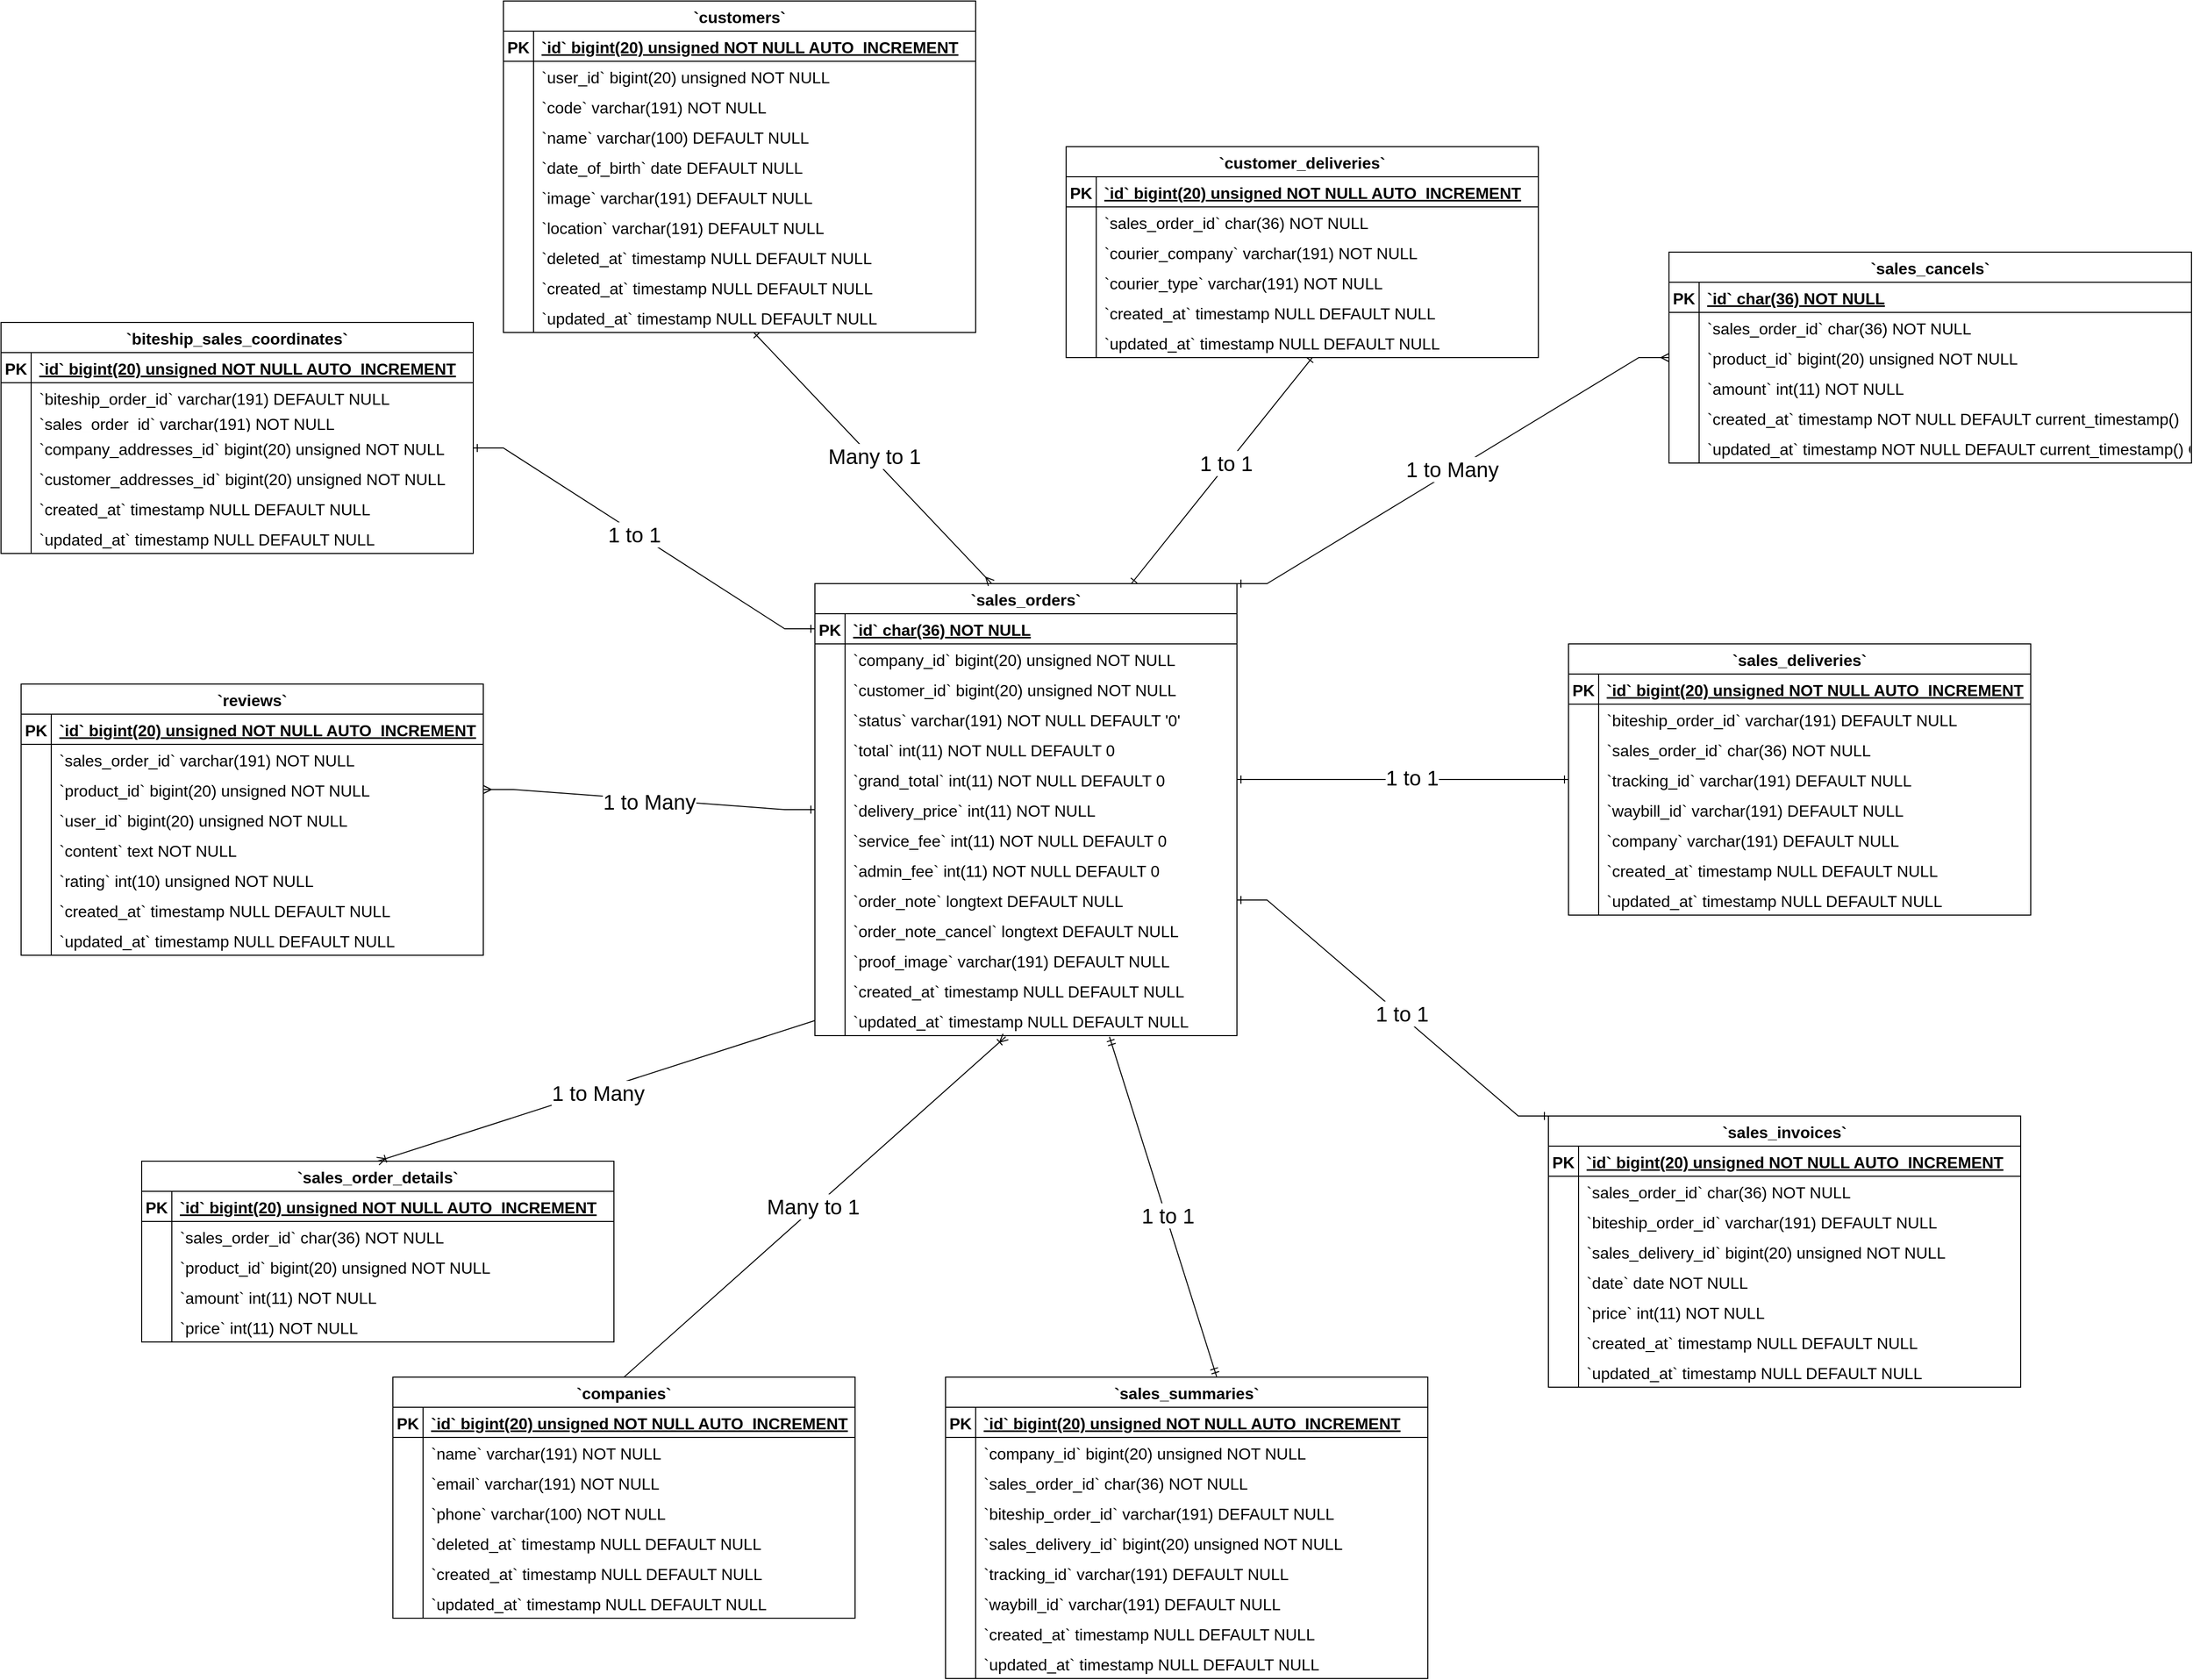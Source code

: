 <mxfile version="24.3.0" type="github">
  <diagram name="Page-1" id="6WAGGkbjDyH7UJWQV1Ws">
    <mxGraphModel dx="2935" dy="1755" grid="1" gridSize="10" guides="1" tooltips="1" connect="1" arrows="1" fold="1" page="1" pageScale="1" pageWidth="850" pageHeight="1100" math="0" shadow="0">
      <root>
        <mxCell id="0" />
        <mxCell id="1" parent="0" />
        <mxCell id="iEib4vQNUVu9y5NarLni-1" value="`companies`" style="shape=table;startSize=30;container=1;collapsible=1;childLayout=tableLayout;fixedRows=1;rowLines=0;fontStyle=1;align=center;resizeLast=1;fontSize=16;" parent="1" vertex="1">
          <mxGeometry x="-640" y="1260" width="460" height="240" as="geometry" />
        </mxCell>
        <mxCell id="iEib4vQNUVu9y5NarLni-2" value="" style="shape=tableRow;horizontal=0;startSize=0;swimlaneHead=0;swimlaneBody=0;fillColor=none;collapsible=0;dropTarget=0;points=[[0,0.5],[1,0.5]];portConstraint=eastwest;strokeColor=inherit;top=0;left=0;right=0;bottom=1;fontSize=16;" parent="iEib4vQNUVu9y5NarLni-1" vertex="1">
          <mxGeometry y="30" width="460" height="30" as="geometry" />
        </mxCell>
        <mxCell id="iEib4vQNUVu9y5NarLni-3" value="PK" style="shape=partialRectangle;overflow=hidden;connectable=0;fillColor=none;strokeColor=inherit;top=0;left=0;bottom=0;right=0;fontStyle=1;fontSize=16;" parent="iEib4vQNUVu9y5NarLni-2" vertex="1">
          <mxGeometry width="30" height="30" as="geometry">
            <mxRectangle width="30" height="30" as="alternateBounds" />
          </mxGeometry>
        </mxCell>
        <mxCell id="iEib4vQNUVu9y5NarLni-4" value="`id` bigint(20) unsigned NOT NULL AUTO_INCREMENT" style="shape=partialRectangle;overflow=hidden;connectable=0;fillColor=none;align=left;strokeColor=inherit;top=0;left=0;bottom=0;right=0;spacingLeft=6;fontStyle=5;fontSize=16;" parent="iEib4vQNUVu9y5NarLni-2" vertex="1">
          <mxGeometry x="30" width="430" height="30" as="geometry">
            <mxRectangle width="430" height="30" as="alternateBounds" />
          </mxGeometry>
        </mxCell>
        <mxCell id="iEib4vQNUVu9y5NarLni-5" value="" style="shape=tableRow;horizontal=0;startSize=0;swimlaneHead=0;swimlaneBody=0;fillColor=none;collapsible=0;dropTarget=0;points=[[0,0.5],[1,0.5]];portConstraint=eastwest;strokeColor=inherit;top=0;left=0;right=0;bottom=0;fontSize=16;" parent="iEib4vQNUVu9y5NarLni-1" vertex="1">
          <mxGeometry y="60" width="460" height="30" as="geometry" />
        </mxCell>
        <mxCell id="iEib4vQNUVu9y5NarLni-6" value="" style="shape=partialRectangle;overflow=hidden;connectable=0;fillColor=none;strokeColor=inherit;top=0;left=0;bottom=0;right=0;fontSize=16;" parent="iEib4vQNUVu9y5NarLni-5" vertex="1">
          <mxGeometry width="30" height="30" as="geometry">
            <mxRectangle width="30" height="30" as="alternateBounds" />
          </mxGeometry>
        </mxCell>
        <mxCell id="iEib4vQNUVu9y5NarLni-7" value="`name` varchar(191) NOT NULL" style="shape=partialRectangle;overflow=hidden;connectable=0;fillColor=none;align=left;strokeColor=inherit;top=0;left=0;bottom=0;right=0;spacingLeft=6;fontSize=16;" parent="iEib4vQNUVu9y5NarLni-5" vertex="1">
          <mxGeometry x="30" width="430" height="30" as="geometry">
            <mxRectangle width="430" height="30" as="alternateBounds" />
          </mxGeometry>
        </mxCell>
        <mxCell id="iEib4vQNUVu9y5NarLni-8" value="" style="shape=tableRow;horizontal=0;startSize=0;swimlaneHead=0;swimlaneBody=0;fillColor=none;collapsible=0;dropTarget=0;points=[[0,0.5],[1,0.5]];portConstraint=eastwest;strokeColor=inherit;top=0;left=0;right=0;bottom=0;fontSize=16;" parent="iEib4vQNUVu9y5NarLni-1" vertex="1">
          <mxGeometry y="90" width="460" height="30" as="geometry" />
        </mxCell>
        <mxCell id="iEib4vQNUVu9y5NarLni-9" value="" style="shape=partialRectangle;overflow=hidden;connectable=0;fillColor=none;strokeColor=inherit;top=0;left=0;bottom=0;right=0;fontSize=16;" parent="iEib4vQNUVu9y5NarLni-8" vertex="1">
          <mxGeometry width="30" height="30" as="geometry">
            <mxRectangle width="30" height="30" as="alternateBounds" />
          </mxGeometry>
        </mxCell>
        <mxCell id="iEib4vQNUVu9y5NarLni-10" value="`email` varchar(191) NOT NULL" style="shape=partialRectangle;overflow=hidden;connectable=0;fillColor=none;align=left;strokeColor=inherit;top=0;left=0;bottom=0;right=0;spacingLeft=6;fontSize=16;" parent="iEib4vQNUVu9y5NarLni-8" vertex="1">
          <mxGeometry x="30" width="430" height="30" as="geometry">
            <mxRectangle width="430" height="30" as="alternateBounds" />
          </mxGeometry>
        </mxCell>
        <mxCell id="iEib4vQNUVu9y5NarLni-11" value="" style="shape=tableRow;horizontal=0;startSize=0;swimlaneHead=0;swimlaneBody=0;fillColor=none;collapsible=0;dropTarget=0;points=[[0,0.5],[1,0.5]];portConstraint=eastwest;strokeColor=inherit;top=0;left=0;right=0;bottom=0;fontSize=16;" parent="iEib4vQNUVu9y5NarLni-1" vertex="1">
          <mxGeometry y="120" width="460" height="30" as="geometry" />
        </mxCell>
        <mxCell id="iEib4vQNUVu9y5NarLni-12" value="" style="shape=partialRectangle;overflow=hidden;connectable=0;fillColor=none;strokeColor=inherit;top=0;left=0;bottom=0;right=0;fontSize=16;" parent="iEib4vQNUVu9y5NarLni-11" vertex="1">
          <mxGeometry width="30" height="30" as="geometry">
            <mxRectangle width="30" height="30" as="alternateBounds" />
          </mxGeometry>
        </mxCell>
        <mxCell id="iEib4vQNUVu9y5NarLni-13" value="`phone` varchar(100) NOT NULL" style="shape=partialRectangle;overflow=hidden;connectable=0;fillColor=none;align=left;strokeColor=inherit;top=0;left=0;bottom=0;right=0;spacingLeft=6;fontSize=16;" parent="iEib4vQNUVu9y5NarLni-11" vertex="1">
          <mxGeometry x="30" width="430" height="30" as="geometry">
            <mxRectangle width="430" height="30" as="alternateBounds" />
          </mxGeometry>
        </mxCell>
        <mxCell id="iEib4vQNUVu9y5NarLni-14" value="" style="shape=tableRow;horizontal=0;startSize=0;swimlaneHead=0;swimlaneBody=0;fillColor=none;collapsible=0;dropTarget=0;points=[[0,0.5],[1,0.5]];portConstraint=eastwest;strokeColor=inherit;top=0;left=0;right=0;bottom=0;fontSize=16;" parent="iEib4vQNUVu9y5NarLni-1" vertex="1">
          <mxGeometry y="150" width="460" height="30" as="geometry" />
        </mxCell>
        <mxCell id="iEib4vQNUVu9y5NarLni-15" value="" style="shape=partialRectangle;overflow=hidden;connectable=0;fillColor=none;strokeColor=inherit;top=0;left=0;bottom=0;right=0;fontSize=16;" parent="iEib4vQNUVu9y5NarLni-14" vertex="1">
          <mxGeometry width="30" height="30" as="geometry">
            <mxRectangle width="30" height="30" as="alternateBounds" />
          </mxGeometry>
        </mxCell>
        <mxCell id="iEib4vQNUVu9y5NarLni-16" value="`deleted_at` timestamp NULL DEFAULT NULL" style="shape=partialRectangle;overflow=hidden;connectable=0;fillColor=none;align=left;strokeColor=inherit;top=0;left=0;bottom=0;right=0;spacingLeft=6;fontSize=16;" parent="iEib4vQNUVu9y5NarLni-14" vertex="1">
          <mxGeometry x="30" width="430" height="30" as="geometry">
            <mxRectangle width="430" height="30" as="alternateBounds" />
          </mxGeometry>
        </mxCell>
        <mxCell id="iEib4vQNUVu9y5NarLni-17" value="" style="shape=tableRow;horizontal=0;startSize=0;swimlaneHead=0;swimlaneBody=0;fillColor=none;collapsible=0;dropTarget=0;points=[[0,0.5],[1,0.5]];portConstraint=eastwest;strokeColor=inherit;top=0;left=0;right=0;bottom=0;fontSize=16;" parent="iEib4vQNUVu9y5NarLni-1" vertex="1">
          <mxGeometry y="180" width="460" height="30" as="geometry" />
        </mxCell>
        <mxCell id="iEib4vQNUVu9y5NarLni-18" value="" style="shape=partialRectangle;overflow=hidden;connectable=0;fillColor=none;strokeColor=inherit;top=0;left=0;bottom=0;right=0;fontSize=16;" parent="iEib4vQNUVu9y5NarLni-17" vertex="1">
          <mxGeometry width="30" height="30" as="geometry">
            <mxRectangle width="30" height="30" as="alternateBounds" />
          </mxGeometry>
        </mxCell>
        <mxCell id="iEib4vQNUVu9y5NarLni-19" value="`created_at` timestamp NULL DEFAULT NULL" style="shape=partialRectangle;overflow=hidden;connectable=0;fillColor=none;align=left;strokeColor=inherit;top=0;left=0;bottom=0;right=0;spacingLeft=6;fontSize=16;" parent="iEib4vQNUVu9y5NarLni-17" vertex="1">
          <mxGeometry x="30" width="430" height="30" as="geometry">
            <mxRectangle width="430" height="30" as="alternateBounds" />
          </mxGeometry>
        </mxCell>
        <mxCell id="iEib4vQNUVu9y5NarLni-20" value="" style="shape=tableRow;horizontal=0;startSize=0;swimlaneHead=0;swimlaneBody=0;fillColor=none;collapsible=0;dropTarget=0;points=[[0,0.5],[1,0.5]];portConstraint=eastwest;strokeColor=inherit;top=0;left=0;right=0;bottom=0;fontSize=16;" parent="iEib4vQNUVu9y5NarLni-1" vertex="1">
          <mxGeometry y="210" width="460" height="30" as="geometry" />
        </mxCell>
        <mxCell id="iEib4vQNUVu9y5NarLni-21" value="" style="shape=partialRectangle;overflow=hidden;connectable=0;fillColor=none;strokeColor=inherit;top=0;left=0;bottom=0;right=0;fontSize=16;" parent="iEib4vQNUVu9y5NarLni-20" vertex="1">
          <mxGeometry width="30" height="30" as="geometry">
            <mxRectangle width="30" height="30" as="alternateBounds" />
          </mxGeometry>
        </mxCell>
        <mxCell id="iEib4vQNUVu9y5NarLni-22" value="`updated_at` timestamp NULL DEFAULT NULL" style="shape=partialRectangle;overflow=hidden;connectable=0;fillColor=none;align=left;strokeColor=inherit;top=0;left=0;bottom=0;right=0;spacingLeft=6;fontSize=16;" parent="iEib4vQNUVu9y5NarLni-20" vertex="1">
          <mxGeometry x="30" width="430" height="30" as="geometry">
            <mxRectangle width="430" height="30" as="alternateBounds" />
          </mxGeometry>
        </mxCell>
        <mxCell id="iEib4vQNUVu9y5NarLni-23" value="`sales_orders`" style="shape=table;startSize=30;container=1;collapsible=1;childLayout=tableLayout;fixedRows=1;rowLines=0;fontStyle=1;align=center;resizeLast=1;fontSize=16;" parent="1" vertex="1">
          <mxGeometry x="-220" y="470" width="420" height="450" as="geometry" />
        </mxCell>
        <mxCell id="iEib4vQNUVu9y5NarLni-24" value="" style="shape=tableRow;horizontal=0;startSize=0;swimlaneHead=0;swimlaneBody=0;fillColor=none;collapsible=0;dropTarget=0;points=[[0,0.5],[1,0.5]];portConstraint=eastwest;strokeColor=inherit;top=0;left=0;right=0;bottom=1;fontSize=16;" parent="iEib4vQNUVu9y5NarLni-23" vertex="1">
          <mxGeometry y="30" width="420" height="30" as="geometry" />
        </mxCell>
        <mxCell id="iEib4vQNUVu9y5NarLni-25" value="PK" style="shape=partialRectangle;overflow=hidden;connectable=0;fillColor=none;strokeColor=inherit;top=0;left=0;bottom=0;right=0;fontStyle=1;fontSize=16;" parent="iEib4vQNUVu9y5NarLni-24" vertex="1">
          <mxGeometry width="30" height="30" as="geometry">
            <mxRectangle width="30" height="30" as="alternateBounds" />
          </mxGeometry>
        </mxCell>
        <mxCell id="iEib4vQNUVu9y5NarLni-26" value="`id` char(36) NOT NULL" style="shape=partialRectangle;overflow=hidden;connectable=0;fillColor=none;align=left;strokeColor=inherit;top=0;left=0;bottom=0;right=0;spacingLeft=6;fontStyle=5;fontSize=16;" parent="iEib4vQNUVu9y5NarLni-24" vertex="1">
          <mxGeometry x="30" width="390" height="30" as="geometry">
            <mxRectangle width="390" height="30" as="alternateBounds" />
          </mxGeometry>
        </mxCell>
        <mxCell id="iEib4vQNUVu9y5NarLni-27" value="" style="shape=tableRow;horizontal=0;startSize=0;swimlaneHead=0;swimlaneBody=0;fillColor=none;collapsible=0;dropTarget=0;points=[[0,0.5],[1,0.5]];portConstraint=eastwest;strokeColor=inherit;top=0;left=0;right=0;bottom=0;fontSize=16;" parent="iEib4vQNUVu9y5NarLni-23" vertex="1">
          <mxGeometry y="60" width="420" height="30" as="geometry" />
        </mxCell>
        <mxCell id="iEib4vQNUVu9y5NarLni-28" value="" style="shape=partialRectangle;overflow=hidden;connectable=0;fillColor=none;strokeColor=inherit;top=0;left=0;bottom=0;right=0;fontSize=16;" parent="iEib4vQNUVu9y5NarLni-27" vertex="1">
          <mxGeometry width="30" height="30" as="geometry">
            <mxRectangle width="30" height="30" as="alternateBounds" />
          </mxGeometry>
        </mxCell>
        <mxCell id="iEib4vQNUVu9y5NarLni-29" value="`company_id` bigint(20) unsigned NOT NULL" style="shape=partialRectangle;overflow=hidden;connectable=0;fillColor=none;align=left;strokeColor=inherit;top=0;left=0;bottom=0;right=0;spacingLeft=6;fontSize=16;" parent="iEib4vQNUVu9y5NarLni-27" vertex="1">
          <mxGeometry x="30" width="390" height="30" as="geometry">
            <mxRectangle width="390" height="30" as="alternateBounds" />
          </mxGeometry>
        </mxCell>
        <mxCell id="iEib4vQNUVu9y5NarLni-30" value="" style="shape=tableRow;horizontal=0;startSize=0;swimlaneHead=0;swimlaneBody=0;fillColor=none;collapsible=0;dropTarget=0;points=[[0,0.5],[1,0.5]];portConstraint=eastwest;strokeColor=inherit;top=0;left=0;right=0;bottom=0;fontSize=16;" parent="iEib4vQNUVu9y5NarLni-23" vertex="1">
          <mxGeometry y="90" width="420" height="30" as="geometry" />
        </mxCell>
        <mxCell id="iEib4vQNUVu9y5NarLni-31" value="" style="shape=partialRectangle;overflow=hidden;connectable=0;fillColor=none;strokeColor=inherit;top=0;left=0;bottom=0;right=0;fontSize=16;" parent="iEib4vQNUVu9y5NarLni-30" vertex="1">
          <mxGeometry width="30" height="30" as="geometry">
            <mxRectangle width="30" height="30" as="alternateBounds" />
          </mxGeometry>
        </mxCell>
        <mxCell id="iEib4vQNUVu9y5NarLni-32" value="`customer_id` bigint(20) unsigned NOT NULL" style="shape=partialRectangle;overflow=hidden;connectable=0;fillColor=none;align=left;strokeColor=inherit;top=0;left=0;bottom=0;right=0;spacingLeft=6;fontSize=16;" parent="iEib4vQNUVu9y5NarLni-30" vertex="1">
          <mxGeometry x="30" width="390" height="30" as="geometry">
            <mxRectangle width="390" height="30" as="alternateBounds" />
          </mxGeometry>
        </mxCell>
        <mxCell id="iEib4vQNUVu9y5NarLni-33" value="" style="shape=tableRow;horizontal=0;startSize=0;swimlaneHead=0;swimlaneBody=0;fillColor=none;collapsible=0;dropTarget=0;points=[[0,0.5],[1,0.5]];portConstraint=eastwest;strokeColor=inherit;top=0;left=0;right=0;bottom=0;fontSize=16;" parent="iEib4vQNUVu9y5NarLni-23" vertex="1">
          <mxGeometry y="120" width="420" height="30" as="geometry" />
        </mxCell>
        <mxCell id="iEib4vQNUVu9y5NarLni-34" value="" style="shape=partialRectangle;overflow=hidden;connectable=0;fillColor=none;strokeColor=inherit;top=0;left=0;bottom=0;right=0;fontSize=16;" parent="iEib4vQNUVu9y5NarLni-33" vertex="1">
          <mxGeometry width="30" height="30" as="geometry">
            <mxRectangle width="30" height="30" as="alternateBounds" />
          </mxGeometry>
        </mxCell>
        <mxCell id="iEib4vQNUVu9y5NarLni-35" value="`status` varchar(191) NOT NULL DEFAULT &#39;0&#39;" style="shape=partialRectangle;overflow=hidden;connectable=0;fillColor=none;align=left;strokeColor=inherit;top=0;left=0;bottom=0;right=0;spacingLeft=6;fontSize=16;" parent="iEib4vQNUVu9y5NarLni-33" vertex="1">
          <mxGeometry x="30" width="390" height="30" as="geometry">
            <mxRectangle width="390" height="30" as="alternateBounds" />
          </mxGeometry>
        </mxCell>
        <mxCell id="iEib4vQNUVu9y5NarLni-36" value="" style="shape=tableRow;horizontal=0;startSize=0;swimlaneHead=0;swimlaneBody=0;fillColor=none;collapsible=0;dropTarget=0;points=[[0,0.5],[1,0.5]];portConstraint=eastwest;strokeColor=inherit;top=0;left=0;right=0;bottom=0;fontSize=16;" parent="iEib4vQNUVu9y5NarLni-23" vertex="1">
          <mxGeometry y="150" width="420" height="30" as="geometry" />
        </mxCell>
        <mxCell id="iEib4vQNUVu9y5NarLni-37" value="" style="shape=partialRectangle;overflow=hidden;connectable=0;fillColor=none;strokeColor=inherit;top=0;left=0;bottom=0;right=0;fontSize=16;" parent="iEib4vQNUVu9y5NarLni-36" vertex="1">
          <mxGeometry width="30" height="30" as="geometry">
            <mxRectangle width="30" height="30" as="alternateBounds" />
          </mxGeometry>
        </mxCell>
        <mxCell id="iEib4vQNUVu9y5NarLni-38" value="`total` int(11) NOT NULL DEFAULT 0" style="shape=partialRectangle;overflow=hidden;connectable=0;fillColor=none;align=left;strokeColor=inherit;top=0;left=0;bottom=0;right=0;spacingLeft=6;fontSize=16;" parent="iEib4vQNUVu9y5NarLni-36" vertex="1">
          <mxGeometry x="30" width="390" height="30" as="geometry">
            <mxRectangle width="390" height="30" as="alternateBounds" />
          </mxGeometry>
        </mxCell>
        <mxCell id="iEib4vQNUVu9y5NarLni-39" value="" style="shape=tableRow;horizontal=0;startSize=0;swimlaneHead=0;swimlaneBody=0;fillColor=none;collapsible=0;dropTarget=0;points=[[0,0.5],[1,0.5]];portConstraint=eastwest;strokeColor=inherit;top=0;left=0;right=0;bottom=0;fontSize=16;" parent="iEib4vQNUVu9y5NarLni-23" vertex="1">
          <mxGeometry y="180" width="420" height="30" as="geometry" />
        </mxCell>
        <mxCell id="iEib4vQNUVu9y5NarLni-40" value="" style="shape=partialRectangle;overflow=hidden;connectable=0;fillColor=none;strokeColor=inherit;top=0;left=0;bottom=0;right=0;fontSize=16;" parent="iEib4vQNUVu9y5NarLni-39" vertex="1">
          <mxGeometry width="30" height="30" as="geometry">
            <mxRectangle width="30" height="30" as="alternateBounds" />
          </mxGeometry>
        </mxCell>
        <mxCell id="iEib4vQNUVu9y5NarLni-41" value="`grand_total` int(11) NOT NULL DEFAULT 0" style="shape=partialRectangle;overflow=hidden;connectable=0;fillColor=none;align=left;strokeColor=inherit;top=0;left=0;bottom=0;right=0;spacingLeft=6;fontSize=16;" parent="iEib4vQNUVu9y5NarLni-39" vertex="1">
          <mxGeometry x="30" width="390" height="30" as="geometry">
            <mxRectangle width="390" height="30" as="alternateBounds" />
          </mxGeometry>
        </mxCell>
        <mxCell id="iEib4vQNUVu9y5NarLni-42" value="" style="shape=tableRow;horizontal=0;startSize=0;swimlaneHead=0;swimlaneBody=0;fillColor=none;collapsible=0;dropTarget=0;points=[[0,0.5],[1,0.5]];portConstraint=eastwest;strokeColor=inherit;top=0;left=0;right=0;bottom=0;fontSize=16;" parent="iEib4vQNUVu9y5NarLni-23" vertex="1">
          <mxGeometry y="210" width="420" height="30" as="geometry" />
        </mxCell>
        <mxCell id="iEib4vQNUVu9y5NarLni-43" value="" style="shape=partialRectangle;overflow=hidden;connectable=0;fillColor=none;strokeColor=inherit;top=0;left=0;bottom=0;right=0;fontSize=16;" parent="iEib4vQNUVu9y5NarLni-42" vertex="1">
          <mxGeometry width="30" height="30" as="geometry">
            <mxRectangle width="30" height="30" as="alternateBounds" />
          </mxGeometry>
        </mxCell>
        <mxCell id="iEib4vQNUVu9y5NarLni-44" value="`delivery_price` int(11) NOT NULL" style="shape=partialRectangle;overflow=hidden;connectable=0;fillColor=none;align=left;strokeColor=inherit;top=0;left=0;bottom=0;right=0;spacingLeft=6;fontSize=16;" parent="iEib4vQNUVu9y5NarLni-42" vertex="1">
          <mxGeometry x="30" width="390" height="30" as="geometry">
            <mxRectangle width="390" height="30" as="alternateBounds" />
          </mxGeometry>
        </mxCell>
        <mxCell id="iEib4vQNUVu9y5NarLni-45" value="" style="shape=tableRow;horizontal=0;startSize=0;swimlaneHead=0;swimlaneBody=0;fillColor=none;collapsible=0;dropTarget=0;points=[[0,0.5],[1,0.5]];portConstraint=eastwest;strokeColor=inherit;top=0;left=0;right=0;bottom=0;fontSize=16;" parent="iEib4vQNUVu9y5NarLni-23" vertex="1">
          <mxGeometry y="240" width="420" height="30" as="geometry" />
        </mxCell>
        <mxCell id="iEib4vQNUVu9y5NarLni-46" value="" style="shape=partialRectangle;overflow=hidden;connectable=0;fillColor=none;strokeColor=inherit;top=0;left=0;bottom=0;right=0;fontSize=16;" parent="iEib4vQNUVu9y5NarLni-45" vertex="1">
          <mxGeometry width="30" height="30" as="geometry">
            <mxRectangle width="30" height="30" as="alternateBounds" />
          </mxGeometry>
        </mxCell>
        <mxCell id="iEib4vQNUVu9y5NarLni-47" value="`service_fee` int(11) NOT NULL DEFAULT 0" style="shape=partialRectangle;overflow=hidden;connectable=0;fillColor=none;align=left;strokeColor=inherit;top=0;left=0;bottom=0;right=0;spacingLeft=6;fontSize=16;" parent="iEib4vQNUVu9y5NarLni-45" vertex="1">
          <mxGeometry x="30" width="390" height="30" as="geometry">
            <mxRectangle width="390" height="30" as="alternateBounds" />
          </mxGeometry>
        </mxCell>
        <mxCell id="iEib4vQNUVu9y5NarLni-48" value="" style="shape=tableRow;horizontal=0;startSize=0;swimlaneHead=0;swimlaneBody=0;fillColor=none;collapsible=0;dropTarget=0;points=[[0,0.5],[1,0.5]];portConstraint=eastwest;strokeColor=inherit;top=0;left=0;right=0;bottom=0;fontSize=16;" parent="iEib4vQNUVu9y5NarLni-23" vertex="1">
          <mxGeometry y="270" width="420" height="30" as="geometry" />
        </mxCell>
        <mxCell id="iEib4vQNUVu9y5NarLni-49" value="" style="shape=partialRectangle;overflow=hidden;connectable=0;fillColor=none;strokeColor=inherit;top=0;left=0;bottom=0;right=0;fontSize=16;" parent="iEib4vQNUVu9y5NarLni-48" vertex="1">
          <mxGeometry width="30" height="30" as="geometry">
            <mxRectangle width="30" height="30" as="alternateBounds" />
          </mxGeometry>
        </mxCell>
        <mxCell id="iEib4vQNUVu9y5NarLni-50" value="`admin_fee` int(11) NOT NULL DEFAULT 0" style="shape=partialRectangle;overflow=hidden;connectable=0;fillColor=none;align=left;strokeColor=inherit;top=0;left=0;bottom=0;right=0;spacingLeft=6;fontSize=16;" parent="iEib4vQNUVu9y5NarLni-48" vertex="1">
          <mxGeometry x="30" width="390" height="30" as="geometry">
            <mxRectangle width="390" height="30" as="alternateBounds" />
          </mxGeometry>
        </mxCell>
        <mxCell id="iEib4vQNUVu9y5NarLni-51" value="" style="shape=tableRow;horizontal=0;startSize=0;swimlaneHead=0;swimlaneBody=0;fillColor=none;collapsible=0;dropTarget=0;points=[[0,0.5],[1,0.5]];portConstraint=eastwest;strokeColor=inherit;top=0;left=0;right=0;bottom=0;fontSize=16;" parent="iEib4vQNUVu9y5NarLni-23" vertex="1">
          <mxGeometry y="300" width="420" height="30" as="geometry" />
        </mxCell>
        <mxCell id="iEib4vQNUVu9y5NarLni-52" value="" style="shape=partialRectangle;overflow=hidden;connectable=0;fillColor=none;strokeColor=inherit;top=0;left=0;bottom=0;right=0;fontSize=16;" parent="iEib4vQNUVu9y5NarLni-51" vertex="1">
          <mxGeometry width="30" height="30" as="geometry">
            <mxRectangle width="30" height="30" as="alternateBounds" />
          </mxGeometry>
        </mxCell>
        <mxCell id="iEib4vQNUVu9y5NarLni-53" value="`order_note` longtext DEFAULT NULL" style="shape=partialRectangle;overflow=hidden;connectable=0;fillColor=none;align=left;strokeColor=inherit;top=0;left=0;bottom=0;right=0;spacingLeft=6;fontSize=16;" parent="iEib4vQNUVu9y5NarLni-51" vertex="1">
          <mxGeometry x="30" width="390" height="30" as="geometry">
            <mxRectangle width="390" height="30" as="alternateBounds" />
          </mxGeometry>
        </mxCell>
        <mxCell id="iEib4vQNUVu9y5NarLni-54" value="" style="shape=tableRow;horizontal=0;startSize=0;swimlaneHead=0;swimlaneBody=0;fillColor=none;collapsible=0;dropTarget=0;points=[[0,0.5],[1,0.5]];portConstraint=eastwest;strokeColor=inherit;top=0;left=0;right=0;bottom=0;fontSize=16;" parent="iEib4vQNUVu9y5NarLni-23" vertex="1">
          <mxGeometry y="330" width="420" height="30" as="geometry" />
        </mxCell>
        <mxCell id="iEib4vQNUVu9y5NarLni-55" value="" style="shape=partialRectangle;overflow=hidden;connectable=0;fillColor=none;strokeColor=inherit;top=0;left=0;bottom=0;right=0;fontSize=16;" parent="iEib4vQNUVu9y5NarLni-54" vertex="1">
          <mxGeometry width="30" height="30" as="geometry">
            <mxRectangle width="30" height="30" as="alternateBounds" />
          </mxGeometry>
        </mxCell>
        <mxCell id="iEib4vQNUVu9y5NarLni-56" value="`order_note_cancel` longtext DEFAULT NULL" style="shape=partialRectangle;overflow=hidden;connectable=0;fillColor=none;align=left;strokeColor=inherit;top=0;left=0;bottom=0;right=0;spacingLeft=6;fontSize=16;" parent="iEib4vQNUVu9y5NarLni-54" vertex="1">
          <mxGeometry x="30" width="390" height="30" as="geometry">
            <mxRectangle width="390" height="30" as="alternateBounds" />
          </mxGeometry>
        </mxCell>
        <mxCell id="iEib4vQNUVu9y5NarLni-57" value="" style="shape=tableRow;horizontal=0;startSize=0;swimlaneHead=0;swimlaneBody=0;fillColor=none;collapsible=0;dropTarget=0;points=[[0,0.5],[1,0.5]];portConstraint=eastwest;strokeColor=inherit;top=0;left=0;right=0;bottom=0;fontSize=16;" parent="iEib4vQNUVu9y5NarLni-23" vertex="1">
          <mxGeometry y="360" width="420" height="30" as="geometry" />
        </mxCell>
        <mxCell id="iEib4vQNUVu9y5NarLni-58" value="" style="shape=partialRectangle;overflow=hidden;connectable=0;fillColor=none;strokeColor=inherit;top=0;left=0;bottom=0;right=0;fontSize=16;" parent="iEib4vQNUVu9y5NarLni-57" vertex="1">
          <mxGeometry width="30" height="30" as="geometry">
            <mxRectangle width="30" height="30" as="alternateBounds" />
          </mxGeometry>
        </mxCell>
        <mxCell id="iEib4vQNUVu9y5NarLni-59" value="`proof_image` varchar(191) DEFAULT NULL" style="shape=partialRectangle;overflow=hidden;connectable=0;fillColor=none;align=left;strokeColor=inherit;top=0;left=0;bottom=0;right=0;spacingLeft=6;fontSize=16;" parent="iEib4vQNUVu9y5NarLni-57" vertex="1">
          <mxGeometry x="30" width="390" height="30" as="geometry">
            <mxRectangle width="390" height="30" as="alternateBounds" />
          </mxGeometry>
        </mxCell>
        <mxCell id="iEib4vQNUVu9y5NarLni-60" value="" style="shape=tableRow;horizontal=0;startSize=0;swimlaneHead=0;swimlaneBody=0;fillColor=none;collapsible=0;dropTarget=0;points=[[0,0.5],[1,0.5]];portConstraint=eastwest;strokeColor=inherit;top=0;left=0;right=0;bottom=0;fontSize=16;" parent="iEib4vQNUVu9y5NarLni-23" vertex="1">
          <mxGeometry y="390" width="420" height="30" as="geometry" />
        </mxCell>
        <mxCell id="iEib4vQNUVu9y5NarLni-61" value="" style="shape=partialRectangle;overflow=hidden;connectable=0;fillColor=none;strokeColor=inherit;top=0;left=0;bottom=0;right=0;fontSize=16;" parent="iEib4vQNUVu9y5NarLni-60" vertex="1">
          <mxGeometry width="30" height="30" as="geometry">
            <mxRectangle width="30" height="30" as="alternateBounds" />
          </mxGeometry>
        </mxCell>
        <mxCell id="iEib4vQNUVu9y5NarLni-62" value="`created_at` timestamp NULL DEFAULT NULL" style="shape=partialRectangle;overflow=hidden;connectable=0;fillColor=none;align=left;strokeColor=inherit;top=0;left=0;bottom=0;right=0;spacingLeft=6;fontSize=16;" parent="iEib4vQNUVu9y5NarLni-60" vertex="1">
          <mxGeometry x="30" width="390" height="30" as="geometry">
            <mxRectangle width="390" height="30" as="alternateBounds" />
          </mxGeometry>
        </mxCell>
        <mxCell id="iEib4vQNUVu9y5NarLni-63" value="" style="shape=tableRow;horizontal=0;startSize=0;swimlaneHead=0;swimlaneBody=0;fillColor=none;collapsible=0;dropTarget=0;points=[[0,0.5],[1,0.5]];portConstraint=eastwest;strokeColor=inherit;top=0;left=0;right=0;bottom=0;fontSize=16;" parent="iEib4vQNUVu9y5NarLni-23" vertex="1">
          <mxGeometry y="420" width="420" height="30" as="geometry" />
        </mxCell>
        <mxCell id="iEib4vQNUVu9y5NarLni-64" value="" style="shape=partialRectangle;overflow=hidden;connectable=0;fillColor=none;strokeColor=inherit;top=0;left=0;bottom=0;right=0;fontSize=16;" parent="iEib4vQNUVu9y5NarLni-63" vertex="1">
          <mxGeometry width="30" height="30" as="geometry">
            <mxRectangle width="30" height="30" as="alternateBounds" />
          </mxGeometry>
        </mxCell>
        <mxCell id="iEib4vQNUVu9y5NarLni-65" value="`updated_at` timestamp NULL DEFAULT NULL" style="shape=partialRectangle;overflow=hidden;connectable=0;fillColor=none;align=left;strokeColor=inherit;top=0;left=0;bottom=0;right=0;spacingLeft=6;fontSize=16;" parent="iEib4vQNUVu9y5NarLni-63" vertex="1">
          <mxGeometry x="30" width="390" height="30" as="geometry">
            <mxRectangle width="390" height="30" as="alternateBounds" />
          </mxGeometry>
        </mxCell>
        <mxCell id="iEib4vQNUVu9y5NarLni-66" value="`customers`" style="shape=table;startSize=30;container=1;collapsible=1;childLayout=tableLayout;fixedRows=1;rowLines=0;fontStyle=1;align=center;resizeLast=1;fontSize=16;" parent="1" vertex="1">
          <mxGeometry x="-530" y="-110" width="470" height="330" as="geometry" />
        </mxCell>
        <mxCell id="iEib4vQNUVu9y5NarLni-67" value="" style="shape=tableRow;horizontal=0;startSize=0;swimlaneHead=0;swimlaneBody=0;fillColor=none;collapsible=0;dropTarget=0;points=[[0,0.5],[1,0.5]];portConstraint=eastwest;strokeColor=inherit;top=0;left=0;right=0;bottom=1;fontSize=16;" parent="iEib4vQNUVu9y5NarLni-66" vertex="1">
          <mxGeometry y="30" width="470" height="30" as="geometry" />
        </mxCell>
        <mxCell id="iEib4vQNUVu9y5NarLni-68" value="PK" style="shape=partialRectangle;overflow=hidden;connectable=0;fillColor=none;strokeColor=inherit;top=0;left=0;bottom=0;right=0;fontStyle=1;fontSize=16;" parent="iEib4vQNUVu9y5NarLni-67" vertex="1">
          <mxGeometry width="30" height="30" as="geometry">
            <mxRectangle width="30" height="30" as="alternateBounds" />
          </mxGeometry>
        </mxCell>
        <mxCell id="iEib4vQNUVu9y5NarLni-69" value="`id` bigint(20) unsigned NOT NULL AUTO_INCREMENT" style="shape=partialRectangle;overflow=hidden;connectable=0;fillColor=none;align=left;strokeColor=inherit;top=0;left=0;bottom=0;right=0;spacingLeft=6;fontStyle=5;fontSize=16;" parent="iEib4vQNUVu9y5NarLni-67" vertex="1">
          <mxGeometry x="30" width="440" height="30" as="geometry">
            <mxRectangle width="440" height="30" as="alternateBounds" />
          </mxGeometry>
        </mxCell>
        <mxCell id="iEib4vQNUVu9y5NarLni-70" value="" style="shape=tableRow;horizontal=0;startSize=0;swimlaneHead=0;swimlaneBody=0;fillColor=none;collapsible=0;dropTarget=0;points=[[0,0.5],[1,0.5]];portConstraint=eastwest;strokeColor=inherit;top=0;left=0;right=0;bottom=0;fontSize=16;" parent="iEib4vQNUVu9y5NarLni-66" vertex="1">
          <mxGeometry y="60" width="470" height="30" as="geometry" />
        </mxCell>
        <mxCell id="iEib4vQNUVu9y5NarLni-71" value="" style="shape=partialRectangle;overflow=hidden;connectable=0;fillColor=none;strokeColor=inherit;top=0;left=0;bottom=0;right=0;fontSize=16;" parent="iEib4vQNUVu9y5NarLni-70" vertex="1">
          <mxGeometry width="30" height="30" as="geometry">
            <mxRectangle width="30" height="30" as="alternateBounds" />
          </mxGeometry>
        </mxCell>
        <mxCell id="iEib4vQNUVu9y5NarLni-72" value="`user_id` bigint(20) unsigned NOT NULL" style="shape=partialRectangle;overflow=hidden;connectable=0;fillColor=none;align=left;strokeColor=inherit;top=0;left=0;bottom=0;right=0;spacingLeft=6;fontSize=16;" parent="iEib4vQNUVu9y5NarLni-70" vertex="1">
          <mxGeometry x="30" width="440" height="30" as="geometry">
            <mxRectangle width="440" height="30" as="alternateBounds" />
          </mxGeometry>
        </mxCell>
        <mxCell id="iEib4vQNUVu9y5NarLni-73" value="" style="shape=tableRow;horizontal=0;startSize=0;swimlaneHead=0;swimlaneBody=0;fillColor=none;collapsible=0;dropTarget=0;points=[[0,0.5],[1,0.5]];portConstraint=eastwest;strokeColor=inherit;top=0;left=0;right=0;bottom=0;fontSize=16;" parent="iEib4vQNUVu9y5NarLni-66" vertex="1">
          <mxGeometry y="90" width="470" height="30" as="geometry" />
        </mxCell>
        <mxCell id="iEib4vQNUVu9y5NarLni-74" value="" style="shape=partialRectangle;overflow=hidden;connectable=0;fillColor=none;strokeColor=inherit;top=0;left=0;bottom=0;right=0;fontSize=16;" parent="iEib4vQNUVu9y5NarLni-73" vertex="1">
          <mxGeometry width="30" height="30" as="geometry">
            <mxRectangle width="30" height="30" as="alternateBounds" />
          </mxGeometry>
        </mxCell>
        <mxCell id="iEib4vQNUVu9y5NarLni-75" value="`code` varchar(191) NOT NULL" style="shape=partialRectangle;overflow=hidden;connectable=0;fillColor=none;align=left;strokeColor=inherit;top=0;left=0;bottom=0;right=0;spacingLeft=6;fontSize=16;" parent="iEib4vQNUVu9y5NarLni-73" vertex="1">
          <mxGeometry x="30" width="440" height="30" as="geometry">
            <mxRectangle width="440" height="30" as="alternateBounds" />
          </mxGeometry>
        </mxCell>
        <mxCell id="iEib4vQNUVu9y5NarLni-76" value="" style="shape=tableRow;horizontal=0;startSize=0;swimlaneHead=0;swimlaneBody=0;fillColor=none;collapsible=0;dropTarget=0;points=[[0,0.5],[1,0.5]];portConstraint=eastwest;strokeColor=inherit;top=0;left=0;right=0;bottom=0;fontSize=16;" parent="iEib4vQNUVu9y5NarLni-66" vertex="1">
          <mxGeometry y="120" width="470" height="30" as="geometry" />
        </mxCell>
        <mxCell id="iEib4vQNUVu9y5NarLni-77" value="" style="shape=partialRectangle;overflow=hidden;connectable=0;fillColor=none;strokeColor=inherit;top=0;left=0;bottom=0;right=0;fontSize=16;" parent="iEib4vQNUVu9y5NarLni-76" vertex="1">
          <mxGeometry width="30" height="30" as="geometry">
            <mxRectangle width="30" height="30" as="alternateBounds" />
          </mxGeometry>
        </mxCell>
        <mxCell id="iEib4vQNUVu9y5NarLni-78" value="`name` varchar(100) DEFAULT NULL" style="shape=partialRectangle;overflow=hidden;connectable=0;fillColor=none;align=left;strokeColor=inherit;top=0;left=0;bottom=0;right=0;spacingLeft=6;fontSize=16;" parent="iEib4vQNUVu9y5NarLni-76" vertex="1">
          <mxGeometry x="30" width="440" height="30" as="geometry">
            <mxRectangle width="440" height="30" as="alternateBounds" />
          </mxGeometry>
        </mxCell>
        <mxCell id="iEib4vQNUVu9y5NarLni-79" value="" style="shape=tableRow;horizontal=0;startSize=0;swimlaneHead=0;swimlaneBody=0;fillColor=none;collapsible=0;dropTarget=0;points=[[0,0.5],[1,0.5]];portConstraint=eastwest;strokeColor=inherit;top=0;left=0;right=0;bottom=0;fontSize=16;" parent="iEib4vQNUVu9y5NarLni-66" vertex="1">
          <mxGeometry y="150" width="470" height="30" as="geometry" />
        </mxCell>
        <mxCell id="iEib4vQNUVu9y5NarLni-80" value="" style="shape=partialRectangle;overflow=hidden;connectable=0;fillColor=none;strokeColor=inherit;top=0;left=0;bottom=0;right=0;fontSize=16;" parent="iEib4vQNUVu9y5NarLni-79" vertex="1">
          <mxGeometry width="30" height="30" as="geometry">
            <mxRectangle width="30" height="30" as="alternateBounds" />
          </mxGeometry>
        </mxCell>
        <mxCell id="iEib4vQNUVu9y5NarLni-81" value="`date_of_birth` date DEFAULT NULL" style="shape=partialRectangle;overflow=hidden;connectable=0;fillColor=none;align=left;strokeColor=inherit;top=0;left=0;bottom=0;right=0;spacingLeft=6;fontSize=16;" parent="iEib4vQNUVu9y5NarLni-79" vertex="1">
          <mxGeometry x="30" width="440" height="30" as="geometry">
            <mxRectangle width="440" height="30" as="alternateBounds" />
          </mxGeometry>
        </mxCell>
        <mxCell id="iEib4vQNUVu9y5NarLni-82" value="" style="shape=tableRow;horizontal=0;startSize=0;swimlaneHead=0;swimlaneBody=0;fillColor=none;collapsible=0;dropTarget=0;points=[[0,0.5],[1,0.5]];portConstraint=eastwest;strokeColor=inherit;top=0;left=0;right=0;bottom=0;fontSize=16;" parent="iEib4vQNUVu9y5NarLni-66" vertex="1">
          <mxGeometry y="180" width="470" height="30" as="geometry" />
        </mxCell>
        <mxCell id="iEib4vQNUVu9y5NarLni-83" value="" style="shape=partialRectangle;overflow=hidden;connectable=0;fillColor=none;strokeColor=inherit;top=0;left=0;bottom=0;right=0;fontSize=16;" parent="iEib4vQNUVu9y5NarLni-82" vertex="1">
          <mxGeometry width="30" height="30" as="geometry">
            <mxRectangle width="30" height="30" as="alternateBounds" />
          </mxGeometry>
        </mxCell>
        <mxCell id="iEib4vQNUVu9y5NarLni-84" value="`image` varchar(191) DEFAULT NULL" style="shape=partialRectangle;overflow=hidden;connectable=0;fillColor=none;align=left;strokeColor=inherit;top=0;left=0;bottom=0;right=0;spacingLeft=6;fontSize=16;" parent="iEib4vQNUVu9y5NarLni-82" vertex="1">
          <mxGeometry x="30" width="440" height="30" as="geometry">
            <mxRectangle width="440" height="30" as="alternateBounds" />
          </mxGeometry>
        </mxCell>
        <mxCell id="iEib4vQNUVu9y5NarLni-85" value="" style="shape=tableRow;horizontal=0;startSize=0;swimlaneHead=0;swimlaneBody=0;fillColor=none;collapsible=0;dropTarget=0;points=[[0,0.5],[1,0.5]];portConstraint=eastwest;strokeColor=inherit;top=0;left=0;right=0;bottom=0;fontSize=16;" parent="iEib4vQNUVu9y5NarLni-66" vertex="1">
          <mxGeometry y="210" width="470" height="30" as="geometry" />
        </mxCell>
        <mxCell id="iEib4vQNUVu9y5NarLni-86" value="" style="shape=partialRectangle;overflow=hidden;connectable=0;fillColor=none;strokeColor=inherit;top=0;left=0;bottom=0;right=0;fontSize=16;" parent="iEib4vQNUVu9y5NarLni-85" vertex="1">
          <mxGeometry width="30" height="30" as="geometry">
            <mxRectangle width="30" height="30" as="alternateBounds" />
          </mxGeometry>
        </mxCell>
        <mxCell id="iEib4vQNUVu9y5NarLni-87" value="`location` varchar(191) DEFAULT NULL" style="shape=partialRectangle;overflow=hidden;connectable=0;fillColor=none;align=left;strokeColor=inherit;top=0;left=0;bottom=0;right=0;spacingLeft=6;fontSize=16;" parent="iEib4vQNUVu9y5NarLni-85" vertex="1">
          <mxGeometry x="30" width="440" height="30" as="geometry">
            <mxRectangle width="440" height="30" as="alternateBounds" />
          </mxGeometry>
        </mxCell>
        <mxCell id="iEib4vQNUVu9y5NarLni-88" value="" style="shape=tableRow;horizontal=0;startSize=0;swimlaneHead=0;swimlaneBody=0;fillColor=none;collapsible=0;dropTarget=0;points=[[0,0.5],[1,0.5]];portConstraint=eastwest;strokeColor=inherit;top=0;left=0;right=0;bottom=0;fontSize=16;" parent="iEib4vQNUVu9y5NarLni-66" vertex="1">
          <mxGeometry y="240" width="470" height="30" as="geometry" />
        </mxCell>
        <mxCell id="iEib4vQNUVu9y5NarLni-89" value="" style="shape=partialRectangle;overflow=hidden;connectable=0;fillColor=none;strokeColor=inherit;top=0;left=0;bottom=0;right=0;fontSize=16;" parent="iEib4vQNUVu9y5NarLni-88" vertex="1">
          <mxGeometry width="30" height="30" as="geometry">
            <mxRectangle width="30" height="30" as="alternateBounds" />
          </mxGeometry>
        </mxCell>
        <mxCell id="iEib4vQNUVu9y5NarLni-90" value="`deleted_at` timestamp NULL DEFAULT NULL" style="shape=partialRectangle;overflow=hidden;connectable=0;fillColor=none;align=left;strokeColor=inherit;top=0;left=0;bottom=0;right=0;spacingLeft=6;fontSize=16;" parent="iEib4vQNUVu9y5NarLni-88" vertex="1">
          <mxGeometry x="30" width="440" height="30" as="geometry">
            <mxRectangle width="440" height="30" as="alternateBounds" />
          </mxGeometry>
        </mxCell>
        <mxCell id="iEib4vQNUVu9y5NarLni-91" value="" style="shape=tableRow;horizontal=0;startSize=0;swimlaneHead=0;swimlaneBody=0;fillColor=none;collapsible=0;dropTarget=0;points=[[0,0.5],[1,0.5]];portConstraint=eastwest;strokeColor=inherit;top=0;left=0;right=0;bottom=0;fontSize=16;" parent="iEib4vQNUVu9y5NarLni-66" vertex="1">
          <mxGeometry y="270" width="470" height="30" as="geometry" />
        </mxCell>
        <mxCell id="iEib4vQNUVu9y5NarLni-92" value="" style="shape=partialRectangle;overflow=hidden;connectable=0;fillColor=none;strokeColor=inherit;top=0;left=0;bottom=0;right=0;fontSize=16;" parent="iEib4vQNUVu9y5NarLni-91" vertex="1">
          <mxGeometry width="30" height="30" as="geometry">
            <mxRectangle width="30" height="30" as="alternateBounds" />
          </mxGeometry>
        </mxCell>
        <mxCell id="iEib4vQNUVu9y5NarLni-93" value="`created_at` timestamp NULL DEFAULT NULL" style="shape=partialRectangle;overflow=hidden;connectable=0;fillColor=none;align=left;strokeColor=inherit;top=0;left=0;bottom=0;right=0;spacingLeft=6;fontSize=16;" parent="iEib4vQNUVu9y5NarLni-91" vertex="1">
          <mxGeometry x="30" width="440" height="30" as="geometry">
            <mxRectangle width="440" height="30" as="alternateBounds" />
          </mxGeometry>
        </mxCell>
        <mxCell id="iEib4vQNUVu9y5NarLni-94" value="" style="shape=tableRow;horizontal=0;startSize=0;swimlaneHead=0;swimlaneBody=0;fillColor=none;collapsible=0;dropTarget=0;points=[[0,0.5],[1,0.5]];portConstraint=eastwest;strokeColor=inherit;top=0;left=0;right=0;bottom=0;fontSize=16;" parent="iEib4vQNUVu9y5NarLni-66" vertex="1">
          <mxGeometry y="300" width="470" height="30" as="geometry" />
        </mxCell>
        <mxCell id="iEib4vQNUVu9y5NarLni-95" value="" style="shape=partialRectangle;overflow=hidden;connectable=0;fillColor=none;strokeColor=inherit;top=0;left=0;bottom=0;right=0;fontSize=16;" parent="iEib4vQNUVu9y5NarLni-94" vertex="1">
          <mxGeometry width="30" height="30" as="geometry">
            <mxRectangle width="30" height="30" as="alternateBounds" />
          </mxGeometry>
        </mxCell>
        <mxCell id="iEib4vQNUVu9y5NarLni-96" value="`updated_at` timestamp NULL DEFAULT NULL" style="shape=partialRectangle;overflow=hidden;connectable=0;fillColor=none;align=left;strokeColor=inherit;top=0;left=0;bottom=0;right=0;spacingLeft=6;fontSize=16;" parent="iEib4vQNUVu9y5NarLni-94" vertex="1">
          <mxGeometry x="30" width="440" height="30" as="geometry">
            <mxRectangle width="440" height="30" as="alternateBounds" />
          </mxGeometry>
        </mxCell>
        <mxCell id="iEib4vQNUVu9y5NarLni-97" value="`biteship_sales_coordinates`" style="shape=table;startSize=30;container=1;collapsible=1;childLayout=tableLayout;fixedRows=1;rowLines=0;fontStyle=1;align=center;resizeLast=1;fontSize=16;" parent="1" vertex="1">
          <mxGeometry x="-1030" y="210" width="470" height="230" as="geometry" />
        </mxCell>
        <mxCell id="iEib4vQNUVu9y5NarLni-98" value="" style="shape=tableRow;horizontal=0;startSize=0;swimlaneHead=0;swimlaneBody=0;fillColor=none;collapsible=0;dropTarget=0;points=[[0,0.5],[1,0.5]];portConstraint=eastwest;strokeColor=inherit;top=0;left=0;right=0;bottom=1;fontSize=16;" parent="iEib4vQNUVu9y5NarLni-97" vertex="1">
          <mxGeometry y="30" width="470" height="30" as="geometry" />
        </mxCell>
        <mxCell id="iEib4vQNUVu9y5NarLni-99" value="PK" style="shape=partialRectangle;overflow=hidden;connectable=0;fillColor=none;strokeColor=inherit;top=0;left=0;bottom=0;right=0;fontStyle=1;fontSize=16;" parent="iEib4vQNUVu9y5NarLni-98" vertex="1">
          <mxGeometry width="30" height="30" as="geometry">
            <mxRectangle width="30" height="30" as="alternateBounds" />
          </mxGeometry>
        </mxCell>
        <mxCell id="iEib4vQNUVu9y5NarLni-100" value="`id` bigint(20) unsigned NOT NULL AUTO_INCREMENT" style="shape=partialRectangle;overflow=hidden;connectable=0;fillColor=none;align=left;strokeColor=inherit;top=0;left=0;bottom=0;right=0;spacingLeft=6;fontStyle=5;fontSize=16;" parent="iEib4vQNUVu9y5NarLni-98" vertex="1">
          <mxGeometry x="30" width="440" height="30" as="geometry">
            <mxRectangle width="440" height="30" as="alternateBounds" />
          </mxGeometry>
        </mxCell>
        <mxCell id="iEib4vQNUVu9y5NarLni-101" value="" style="shape=tableRow;horizontal=0;startSize=0;swimlaneHead=0;swimlaneBody=0;fillColor=none;collapsible=0;dropTarget=0;points=[[0,0.5],[1,0.5]];portConstraint=eastwest;strokeColor=inherit;top=0;left=0;right=0;bottom=0;fontSize=16;" parent="iEib4vQNUVu9y5NarLni-97" vertex="1">
          <mxGeometry y="60" width="470" height="30" as="geometry" />
        </mxCell>
        <mxCell id="iEib4vQNUVu9y5NarLni-102" value="" style="shape=partialRectangle;overflow=hidden;connectable=0;fillColor=none;strokeColor=inherit;top=0;left=0;bottom=0;right=0;fontSize=16;" parent="iEib4vQNUVu9y5NarLni-101" vertex="1">
          <mxGeometry width="30" height="30" as="geometry">
            <mxRectangle width="30" height="30" as="alternateBounds" />
          </mxGeometry>
        </mxCell>
        <mxCell id="iEib4vQNUVu9y5NarLni-103" value="`biteship_order_id` varchar(191) DEFAULT NULL" style="shape=partialRectangle;overflow=hidden;connectable=0;fillColor=none;align=left;strokeColor=inherit;top=0;left=0;bottom=0;right=0;spacingLeft=6;fontSize=16;" parent="iEib4vQNUVu9y5NarLni-101" vertex="1">
          <mxGeometry x="30" width="440" height="30" as="geometry">
            <mxRectangle width="440" height="30" as="alternateBounds" />
          </mxGeometry>
        </mxCell>
        <mxCell id="iEib4vQNUVu9y5NarLni-104" value="" style="shape=tableRow;horizontal=0;startSize=0;swimlaneHead=0;swimlaneBody=0;fillColor=none;collapsible=0;dropTarget=0;points=[[0,0.5],[1,0.5]];portConstraint=eastwest;strokeColor=inherit;top=0;left=0;right=0;bottom=0;fontSize=16;" parent="iEib4vQNUVu9y5NarLni-97" vertex="1">
          <mxGeometry y="90" width="470" height="20" as="geometry" />
        </mxCell>
        <mxCell id="iEib4vQNUVu9y5NarLni-105" value="" style="shape=partialRectangle;overflow=hidden;connectable=0;fillColor=none;strokeColor=inherit;top=0;left=0;bottom=0;right=0;fontSize=16;" parent="iEib4vQNUVu9y5NarLni-104" vertex="1">
          <mxGeometry width="30" height="20" as="geometry">
            <mxRectangle width="30" height="20" as="alternateBounds" />
          </mxGeometry>
        </mxCell>
        <mxCell id="iEib4vQNUVu9y5NarLni-106" value="`sales_order_id` varchar(191) NOT NULL" style="shape=partialRectangle;overflow=hidden;connectable=0;fillColor=none;align=left;strokeColor=inherit;top=0;left=0;bottom=0;right=0;spacingLeft=6;fontSize=16;" parent="iEib4vQNUVu9y5NarLni-104" vertex="1">
          <mxGeometry x="30" width="440" height="20" as="geometry">
            <mxRectangle width="440" height="20" as="alternateBounds" />
          </mxGeometry>
        </mxCell>
        <mxCell id="iEib4vQNUVu9y5NarLni-107" value="" style="shape=tableRow;horizontal=0;startSize=0;swimlaneHead=0;swimlaneBody=0;fillColor=none;collapsible=0;dropTarget=0;points=[[0,0.5],[1,0.5]];portConstraint=eastwest;strokeColor=inherit;top=0;left=0;right=0;bottom=0;fontSize=16;" parent="iEib4vQNUVu9y5NarLni-97" vertex="1">
          <mxGeometry y="110" width="470" height="30" as="geometry" />
        </mxCell>
        <mxCell id="iEib4vQNUVu9y5NarLni-108" value="" style="shape=partialRectangle;overflow=hidden;connectable=0;fillColor=none;strokeColor=inherit;top=0;left=0;bottom=0;right=0;fontSize=16;" parent="iEib4vQNUVu9y5NarLni-107" vertex="1">
          <mxGeometry width="30" height="30" as="geometry">
            <mxRectangle width="30" height="30" as="alternateBounds" />
          </mxGeometry>
        </mxCell>
        <mxCell id="iEib4vQNUVu9y5NarLni-109" value="`company_addresses_id` bigint(20) unsigned NOT NULL" style="shape=partialRectangle;overflow=hidden;connectable=0;fillColor=none;align=left;strokeColor=inherit;top=0;left=0;bottom=0;right=0;spacingLeft=6;fontSize=16;" parent="iEib4vQNUVu9y5NarLni-107" vertex="1">
          <mxGeometry x="30" width="440" height="30" as="geometry">
            <mxRectangle width="440" height="30" as="alternateBounds" />
          </mxGeometry>
        </mxCell>
        <mxCell id="iEib4vQNUVu9y5NarLni-110" value="" style="shape=tableRow;horizontal=0;startSize=0;swimlaneHead=0;swimlaneBody=0;fillColor=none;collapsible=0;dropTarget=0;points=[[0,0.5],[1,0.5]];portConstraint=eastwest;strokeColor=inherit;top=0;left=0;right=0;bottom=0;fontSize=16;" parent="iEib4vQNUVu9y5NarLni-97" vertex="1">
          <mxGeometry y="140" width="470" height="30" as="geometry" />
        </mxCell>
        <mxCell id="iEib4vQNUVu9y5NarLni-111" value="" style="shape=partialRectangle;overflow=hidden;connectable=0;fillColor=none;strokeColor=inherit;top=0;left=0;bottom=0;right=0;fontSize=16;" parent="iEib4vQNUVu9y5NarLni-110" vertex="1">
          <mxGeometry width="30" height="30" as="geometry">
            <mxRectangle width="30" height="30" as="alternateBounds" />
          </mxGeometry>
        </mxCell>
        <mxCell id="iEib4vQNUVu9y5NarLni-112" value="`customer_addresses_id` bigint(20) unsigned NOT NULL" style="shape=partialRectangle;overflow=hidden;connectable=0;fillColor=none;align=left;strokeColor=inherit;top=0;left=0;bottom=0;right=0;spacingLeft=6;fontSize=16;" parent="iEib4vQNUVu9y5NarLni-110" vertex="1">
          <mxGeometry x="30" width="440" height="30" as="geometry">
            <mxRectangle width="440" height="30" as="alternateBounds" />
          </mxGeometry>
        </mxCell>
        <mxCell id="iEib4vQNUVu9y5NarLni-113" value="" style="shape=tableRow;horizontal=0;startSize=0;swimlaneHead=0;swimlaneBody=0;fillColor=none;collapsible=0;dropTarget=0;points=[[0,0.5],[1,0.5]];portConstraint=eastwest;strokeColor=inherit;top=0;left=0;right=0;bottom=0;fontSize=16;" parent="iEib4vQNUVu9y5NarLni-97" vertex="1">
          <mxGeometry y="170" width="470" height="30" as="geometry" />
        </mxCell>
        <mxCell id="iEib4vQNUVu9y5NarLni-114" value="" style="shape=partialRectangle;overflow=hidden;connectable=0;fillColor=none;strokeColor=inherit;top=0;left=0;bottom=0;right=0;fontSize=16;" parent="iEib4vQNUVu9y5NarLni-113" vertex="1">
          <mxGeometry width="30" height="30" as="geometry">
            <mxRectangle width="30" height="30" as="alternateBounds" />
          </mxGeometry>
        </mxCell>
        <mxCell id="iEib4vQNUVu9y5NarLni-115" value="`created_at` timestamp NULL DEFAULT NULL" style="shape=partialRectangle;overflow=hidden;connectable=0;fillColor=none;align=left;strokeColor=inherit;top=0;left=0;bottom=0;right=0;spacingLeft=6;fontSize=16;" parent="iEib4vQNUVu9y5NarLni-113" vertex="1">
          <mxGeometry x="30" width="440" height="30" as="geometry">
            <mxRectangle width="440" height="30" as="alternateBounds" />
          </mxGeometry>
        </mxCell>
        <mxCell id="iEib4vQNUVu9y5NarLni-116" value="" style="shape=tableRow;horizontal=0;startSize=0;swimlaneHead=0;swimlaneBody=0;fillColor=none;collapsible=0;dropTarget=0;points=[[0,0.5],[1,0.5]];portConstraint=eastwest;strokeColor=inherit;top=0;left=0;right=0;bottom=0;fontSize=16;" parent="iEib4vQNUVu9y5NarLni-97" vertex="1">
          <mxGeometry y="200" width="470" height="30" as="geometry" />
        </mxCell>
        <mxCell id="iEib4vQNUVu9y5NarLni-117" value="" style="shape=partialRectangle;overflow=hidden;connectable=0;fillColor=none;strokeColor=inherit;top=0;left=0;bottom=0;right=0;fontSize=16;" parent="iEib4vQNUVu9y5NarLni-116" vertex="1">
          <mxGeometry width="30" height="30" as="geometry">
            <mxRectangle width="30" height="30" as="alternateBounds" />
          </mxGeometry>
        </mxCell>
        <mxCell id="iEib4vQNUVu9y5NarLni-118" value="`updated_at` timestamp NULL DEFAULT NULL" style="shape=partialRectangle;overflow=hidden;connectable=0;fillColor=none;align=left;strokeColor=inherit;top=0;left=0;bottom=0;right=0;spacingLeft=6;fontSize=16;" parent="iEib4vQNUVu9y5NarLni-116" vertex="1">
          <mxGeometry x="30" width="440" height="30" as="geometry">
            <mxRectangle width="440" height="30" as="alternateBounds" />
          </mxGeometry>
        </mxCell>
        <mxCell id="iEib4vQNUVu9y5NarLni-119" value="`customer_deliveries`" style="shape=table;startSize=30;container=1;collapsible=1;childLayout=tableLayout;fixedRows=1;rowLines=0;fontStyle=1;align=center;resizeLast=1;fontSize=16;" parent="1" vertex="1">
          <mxGeometry x="30" y="35" width="470" height="210" as="geometry" />
        </mxCell>
        <mxCell id="iEib4vQNUVu9y5NarLni-120" value="" style="shape=tableRow;horizontal=0;startSize=0;swimlaneHead=0;swimlaneBody=0;fillColor=none;collapsible=0;dropTarget=0;points=[[0,0.5],[1,0.5]];portConstraint=eastwest;strokeColor=inherit;top=0;left=0;right=0;bottom=1;fontSize=16;" parent="iEib4vQNUVu9y5NarLni-119" vertex="1">
          <mxGeometry y="30" width="470" height="30" as="geometry" />
        </mxCell>
        <mxCell id="iEib4vQNUVu9y5NarLni-121" value="PK" style="shape=partialRectangle;overflow=hidden;connectable=0;fillColor=none;strokeColor=inherit;top=0;left=0;bottom=0;right=0;fontStyle=1;fontSize=16;" parent="iEib4vQNUVu9y5NarLni-120" vertex="1">
          <mxGeometry width="30" height="30" as="geometry">
            <mxRectangle width="30" height="30" as="alternateBounds" />
          </mxGeometry>
        </mxCell>
        <mxCell id="iEib4vQNUVu9y5NarLni-122" value="`id` bigint(20) unsigned NOT NULL AUTO_INCREMENT" style="shape=partialRectangle;overflow=hidden;connectable=0;fillColor=none;align=left;strokeColor=inherit;top=0;left=0;bottom=0;right=0;spacingLeft=6;fontStyle=5;fontSize=16;" parent="iEib4vQNUVu9y5NarLni-120" vertex="1">
          <mxGeometry x="30" width="440" height="30" as="geometry">
            <mxRectangle width="440" height="30" as="alternateBounds" />
          </mxGeometry>
        </mxCell>
        <mxCell id="iEib4vQNUVu9y5NarLni-123" value="" style="shape=tableRow;horizontal=0;startSize=0;swimlaneHead=0;swimlaneBody=0;fillColor=none;collapsible=0;dropTarget=0;points=[[0,0.5],[1,0.5]];portConstraint=eastwest;strokeColor=inherit;top=0;left=0;right=0;bottom=0;fontSize=16;" parent="iEib4vQNUVu9y5NarLni-119" vertex="1">
          <mxGeometry y="60" width="470" height="30" as="geometry" />
        </mxCell>
        <mxCell id="iEib4vQNUVu9y5NarLni-124" value="" style="shape=partialRectangle;overflow=hidden;connectable=0;fillColor=none;strokeColor=inherit;top=0;left=0;bottom=0;right=0;fontSize=16;" parent="iEib4vQNUVu9y5NarLni-123" vertex="1">
          <mxGeometry width="30" height="30" as="geometry">
            <mxRectangle width="30" height="30" as="alternateBounds" />
          </mxGeometry>
        </mxCell>
        <mxCell id="iEib4vQNUVu9y5NarLni-125" value="`sales_order_id` char(36) NOT NULL" style="shape=partialRectangle;overflow=hidden;connectable=0;fillColor=none;align=left;strokeColor=inherit;top=0;left=0;bottom=0;right=0;spacingLeft=6;fontSize=16;" parent="iEib4vQNUVu9y5NarLni-123" vertex="1">
          <mxGeometry x="30" width="440" height="30" as="geometry">
            <mxRectangle width="440" height="30" as="alternateBounds" />
          </mxGeometry>
        </mxCell>
        <mxCell id="iEib4vQNUVu9y5NarLni-126" value="" style="shape=tableRow;horizontal=0;startSize=0;swimlaneHead=0;swimlaneBody=0;fillColor=none;collapsible=0;dropTarget=0;points=[[0,0.5],[1,0.5]];portConstraint=eastwest;strokeColor=inherit;top=0;left=0;right=0;bottom=0;fontSize=16;" parent="iEib4vQNUVu9y5NarLni-119" vertex="1">
          <mxGeometry y="90" width="470" height="30" as="geometry" />
        </mxCell>
        <mxCell id="iEib4vQNUVu9y5NarLni-127" value="" style="shape=partialRectangle;overflow=hidden;connectable=0;fillColor=none;strokeColor=inherit;top=0;left=0;bottom=0;right=0;fontSize=16;" parent="iEib4vQNUVu9y5NarLni-126" vertex="1">
          <mxGeometry width="30" height="30" as="geometry">
            <mxRectangle width="30" height="30" as="alternateBounds" />
          </mxGeometry>
        </mxCell>
        <mxCell id="iEib4vQNUVu9y5NarLni-128" value="`courier_company` varchar(191) NOT NULL" style="shape=partialRectangle;overflow=hidden;connectable=0;fillColor=none;align=left;strokeColor=inherit;top=0;left=0;bottom=0;right=0;spacingLeft=6;fontSize=16;" parent="iEib4vQNUVu9y5NarLni-126" vertex="1">
          <mxGeometry x="30" width="440" height="30" as="geometry">
            <mxRectangle width="440" height="30" as="alternateBounds" />
          </mxGeometry>
        </mxCell>
        <mxCell id="iEib4vQNUVu9y5NarLni-129" value="" style="shape=tableRow;horizontal=0;startSize=0;swimlaneHead=0;swimlaneBody=0;fillColor=none;collapsible=0;dropTarget=0;points=[[0,0.5],[1,0.5]];portConstraint=eastwest;strokeColor=inherit;top=0;left=0;right=0;bottom=0;fontSize=16;" parent="iEib4vQNUVu9y5NarLni-119" vertex="1">
          <mxGeometry y="120" width="470" height="30" as="geometry" />
        </mxCell>
        <mxCell id="iEib4vQNUVu9y5NarLni-130" value="" style="shape=partialRectangle;overflow=hidden;connectable=0;fillColor=none;strokeColor=inherit;top=0;left=0;bottom=0;right=0;fontSize=16;" parent="iEib4vQNUVu9y5NarLni-129" vertex="1">
          <mxGeometry width="30" height="30" as="geometry">
            <mxRectangle width="30" height="30" as="alternateBounds" />
          </mxGeometry>
        </mxCell>
        <mxCell id="iEib4vQNUVu9y5NarLni-131" value="`courier_type` varchar(191) NOT NULL" style="shape=partialRectangle;overflow=hidden;connectable=0;fillColor=none;align=left;strokeColor=inherit;top=0;left=0;bottom=0;right=0;spacingLeft=6;fontSize=16;" parent="iEib4vQNUVu9y5NarLni-129" vertex="1">
          <mxGeometry x="30" width="440" height="30" as="geometry">
            <mxRectangle width="440" height="30" as="alternateBounds" />
          </mxGeometry>
        </mxCell>
        <mxCell id="iEib4vQNUVu9y5NarLni-132" value="" style="shape=tableRow;horizontal=0;startSize=0;swimlaneHead=0;swimlaneBody=0;fillColor=none;collapsible=0;dropTarget=0;points=[[0,0.5],[1,0.5]];portConstraint=eastwest;strokeColor=inherit;top=0;left=0;right=0;bottom=0;fontSize=16;" parent="iEib4vQNUVu9y5NarLni-119" vertex="1">
          <mxGeometry y="150" width="470" height="30" as="geometry" />
        </mxCell>
        <mxCell id="iEib4vQNUVu9y5NarLni-133" value="" style="shape=partialRectangle;overflow=hidden;connectable=0;fillColor=none;strokeColor=inherit;top=0;left=0;bottom=0;right=0;fontSize=16;" parent="iEib4vQNUVu9y5NarLni-132" vertex="1">
          <mxGeometry width="30" height="30" as="geometry">
            <mxRectangle width="30" height="30" as="alternateBounds" />
          </mxGeometry>
        </mxCell>
        <mxCell id="iEib4vQNUVu9y5NarLni-134" value="`created_at` timestamp NULL DEFAULT NULL" style="shape=partialRectangle;overflow=hidden;connectable=0;fillColor=none;align=left;strokeColor=inherit;top=0;left=0;bottom=0;right=0;spacingLeft=6;fontSize=16;" parent="iEib4vQNUVu9y5NarLni-132" vertex="1">
          <mxGeometry x="30" width="440" height="30" as="geometry">
            <mxRectangle width="440" height="30" as="alternateBounds" />
          </mxGeometry>
        </mxCell>
        <mxCell id="iEib4vQNUVu9y5NarLni-135" value="" style="shape=tableRow;horizontal=0;startSize=0;swimlaneHead=0;swimlaneBody=0;fillColor=none;collapsible=0;dropTarget=0;points=[[0,0.5],[1,0.5]];portConstraint=eastwest;strokeColor=inherit;top=0;left=0;right=0;bottom=0;fontSize=16;" parent="iEib4vQNUVu9y5NarLni-119" vertex="1">
          <mxGeometry y="180" width="470" height="30" as="geometry" />
        </mxCell>
        <mxCell id="iEib4vQNUVu9y5NarLni-136" value="" style="shape=partialRectangle;overflow=hidden;connectable=0;fillColor=none;strokeColor=inherit;top=0;left=0;bottom=0;right=0;fontSize=16;" parent="iEib4vQNUVu9y5NarLni-135" vertex="1">
          <mxGeometry width="30" height="30" as="geometry">
            <mxRectangle width="30" height="30" as="alternateBounds" />
          </mxGeometry>
        </mxCell>
        <mxCell id="iEib4vQNUVu9y5NarLni-137" value="`updated_at` timestamp NULL DEFAULT NULL" style="shape=partialRectangle;overflow=hidden;connectable=0;fillColor=none;align=left;strokeColor=inherit;top=0;left=0;bottom=0;right=0;spacingLeft=6;fontSize=16;" parent="iEib4vQNUVu9y5NarLni-135" vertex="1">
          <mxGeometry x="30" width="440" height="30" as="geometry">
            <mxRectangle width="440" height="30" as="alternateBounds" />
          </mxGeometry>
        </mxCell>
        <mxCell id="iEib4vQNUVu9y5NarLni-138" value="`reviews`" style="shape=table;startSize=30;container=1;collapsible=1;childLayout=tableLayout;fixedRows=1;rowLines=0;fontStyle=1;align=center;resizeLast=1;fontSize=16;" parent="1" vertex="1">
          <mxGeometry x="-1010" y="570" width="460" height="270" as="geometry" />
        </mxCell>
        <mxCell id="iEib4vQNUVu9y5NarLni-139" value="" style="shape=tableRow;horizontal=0;startSize=0;swimlaneHead=0;swimlaneBody=0;fillColor=none;collapsible=0;dropTarget=0;points=[[0,0.5],[1,0.5]];portConstraint=eastwest;strokeColor=inherit;top=0;left=0;right=0;bottom=1;fontSize=16;" parent="iEib4vQNUVu9y5NarLni-138" vertex="1">
          <mxGeometry y="30" width="460" height="30" as="geometry" />
        </mxCell>
        <mxCell id="iEib4vQNUVu9y5NarLni-140" value="PK" style="shape=partialRectangle;overflow=hidden;connectable=0;fillColor=none;strokeColor=inherit;top=0;left=0;bottom=0;right=0;fontStyle=1;fontSize=16;" parent="iEib4vQNUVu9y5NarLni-139" vertex="1">
          <mxGeometry width="30" height="30" as="geometry">
            <mxRectangle width="30" height="30" as="alternateBounds" />
          </mxGeometry>
        </mxCell>
        <mxCell id="iEib4vQNUVu9y5NarLni-141" value="`id` bigint(20) unsigned NOT NULL AUTO_INCREMENT" style="shape=partialRectangle;overflow=hidden;connectable=0;fillColor=none;align=left;strokeColor=inherit;top=0;left=0;bottom=0;right=0;spacingLeft=6;fontStyle=5;fontSize=16;" parent="iEib4vQNUVu9y5NarLni-139" vertex="1">
          <mxGeometry x="30" width="430" height="30" as="geometry">
            <mxRectangle width="430" height="30" as="alternateBounds" />
          </mxGeometry>
        </mxCell>
        <mxCell id="iEib4vQNUVu9y5NarLni-142" value="" style="shape=tableRow;horizontal=0;startSize=0;swimlaneHead=0;swimlaneBody=0;fillColor=none;collapsible=0;dropTarget=0;points=[[0,0.5],[1,0.5]];portConstraint=eastwest;strokeColor=inherit;top=0;left=0;right=0;bottom=0;fontSize=16;" parent="iEib4vQNUVu9y5NarLni-138" vertex="1">
          <mxGeometry y="60" width="460" height="30" as="geometry" />
        </mxCell>
        <mxCell id="iEib4vQNUVu9y5NarLni-143" value="" style="shape=partialRectangle;overflow=hidden;connectable=0;fillColor=none;strokeColor=inherit;top=0;left=0;bottom=0;right=0;fontSize=16;" parent="iEib4vQNUVu9y5NarLni-142" vertex="1">
          <mxGeometry width="30" height="30" as="geometry">
            <mxRectangle width="30" height="30" as="alternateBounds" />
          </mxGeometry>
        </mxCell>
        <mxCell id="iEib4vQNUVu9y5NarLni-144" value="`sales_order_id` varchar(191) NOT NULL" style="shape=partialRectangle;overflow=hidden;connectable=0;fillColor=none;align=left;strokeColor=inherit;top=0;left=0;bottom=0;right=0;spacingLeft=6;fontSize=16;" parent="iEib4vQNUVu9y5NarLni-142" vertex="1">
          <mxGeometry x="30" width="430" height="30" as="geometry">
            <mxRectangle width="430" height="30" as="alternateBounds" />
          </mxGeometry>
        </mxCell>
        <mxCell id="iEib4vQNUVu9y5NarLni-145" value="" style="shape=tableRow;horizontal=0;startSize=0;swimlaneHead=0;swimlaneBody=0;fillColor=none;collapsible=0;dropTarget=0;points=[[0,0.5],[1,0.5]];portConstraint=eastwest;strokeColor=inherit;top=0;left=0;right=0;bottom=0;fontSize=16;" parent="iEib4vQNUVu9y5NarLni-138" vertex="1">
          <mxGeometry y="90" width="460" height="30" as="geometry" />
        </mxCell>
        <mxCell id="iEib4vQNUVu9y5NarLni-146" value="" style="shape=partialRectangle;overflow=hidden;connectable=0;fillColor=none;strokeColor=inherit;top=0;left=0;bottom=0;right=0;fontSize=16;" parent="iEib4vQNUVu9y5NarLni-145" vertex="1">
          <mxGeometry width="30" height="30" as="geometry">
            <mxRectangle width="30" height="30" as="alternateBounds" />
          </mxGeometry>
        </mxCell>
        <mxCell id="iEib4vQNUVu9y5NarLni-147" value="`product_id` bigint(20) unsigned NOT NULL" style="shape=partialRectangle;overflow=hidden;connectable=0;fillColor=none;align=left;strokeColor=inherit;top=0;left=0;bottom=0;right=0;spacingLeft=6;fontSize=16;" parent="iEib4vQNUVu9y5NarLni-145" vertex="1">
          <mxGeometry x="30" width="430" height="30" as="geometry">
            <mxRectangle width="430" height="30" as="alternateBounds" />
          </mxGeometry>
        </mxCell>
        <mxCell id="iEib4vQNUVu9y5NarLni-148" value="" style="shape=tableRow;horizontal=0;startSize=0;swimlaneHead=0;swimlaneBody=0;fillColor=none;collapsible=0;dropTarget=0;points=[[0,0.5],[1,0.5]];portConstraint=eastwest;strokeColor=inherit;top=0;left=0;right=0;bottom=0;fontSize=16;" parent="iEib4vQNUVu9y5NarLni-138" vertex="1">
          <mxGeometry y="120" width="460" height="30" as="geometry" />
        </mxCell>
        <mxCell id="iEib4vQNUVu9y5NarLni-149" value="" style="shape=partialRectangle;overflow=hidden;connectable=0;fillColor=none;strokeColor=inherit;top=0;left=0;bottom=0;right=0;fontSize=16;" parent="iEib4vQNUVu9y5NarLni-148" vertex="1">
          <mxGeometry width="30" height="30" as="geometry">
            <mxRectangle width="30" height="30" as="alternateBounds" />
          </mxGeometry>
        </mxCell>
        <mxCell id="iEib4vQNUVu9y5NarLni-150" value="`user_id` bigint(20) unsigned NOT NULL" style="shape=partialRectangle;overflow=hidden;connectable=0;fillColor=none;align=left;strokeColor=inherit;top=0;left=0;bottom=0;right=0;spacingLeft=6;fontSize=16;" parent="iEib4vQNUVu9y5NarLni-148" vertex="1">
          <mxGeometry x="30" width="430" height="30" as="geometry">
            <mxRectangle width="430" height="30" as="alternateBounds" />
          </mxGeometry>
        </mxCell>
        <mxCell id="iEib4vQNUVu9y5NarLni-151" value="" style="shape=tableRow;horizontal=0;startSize=0;swimlaneHead=0;swimlaneBody=0;fillColor=none;collapsible=0;dropTarget=0;points=[[0,0.5],[1,0.5]];portConstraint=eastwest;strokeColor=inherit;top=0;left=0;right=0;bottom=0;fontSize=16;" parent="iEib4vQNUVu9y5NarLni-138" vertex="1">
          <mxGeometry y="150" width="460" height="30" as="geometry" />
        </mxCell>
        <mxCell id="iEib4vQNUVu9y5NarLni-152" value="" style="shape=partialRectangle;overflow=hidden;connectable=0;fillColor=none;strokeColor=inherit;top=0;left=0;bottom=0;right=0;fontSize=16;" parent="iEib4vQNUVu9y5NarLni-151" vertex="1">
          <mxGeometry width="30" height="30" as="geometry">
            <mxRectangle width="30" height="30" as="alternateBounds" />
          </mxGeometry>
        </mxCell>
        <mxCell id="iEib4vQNUVu9y5NarLni-153" value="`content` text NOT NULL" style="shape=partialRectangle;overflow=hidden;connectable=0;fillColor=none;align=left;strokeColor=inherit;top=0;left=0;bottom=0;right=0;spacingLeft=6;fontSize=16;" parent="iEib4vQNUVu9y5NarLni-151" vertex="1">
          <mxGeometry x="30" width="430" height="30" as="geometry">
            <mxRectangle width="430" height="30" as="alternateBounds" />
          </mxGeometry>
        </mxCell>
        <mxCell id="iEib4vQNUVu9y5NarLni-154" value="" style="shape=tableRow;horizontal=0;startSize=0;swimlaneHead=0;swimlaneBody=0;fillColor=none;collapsible=0;dropTarget=0;points=[[0,0.5],[1,0.5]];portConstraint=eastwest;strokeColor=inherit;top=0;left=0;right=0;bottom=0;fontSize=16;" parent="iEib4vQNUVu9y5NarLni-138" vertex="1">
          <mxGeometry y="180" width="460" height="30" as="geometry" />
        </mxCell>
        <mxCell id="iEib4vQNUVu9y5NarLni-155" value="" style="shape=partialRectangle;overflow=hidden;connectable=0;fillColor=none;strokeColor=inherit;top=0;left=0;bottom=0;right=0;fontSize=16;" parent="iEib4vQNUVu9y5NarLni-154" vertex="1">
          <mxGeometry width="30" height="30" as="geometry">
            <mxRectangle width="30" height="30" as="alternateBounds" />
          </mxGeometry>
        </mxCell>
        <mxCell id="iEib4vQNUVu9y5NarLni-156" value="`rating` int(10) unsigned NOT NULL" style="shape=partialRectangle;overflow=hidden;connectable=0;fillColor=none;align=left;strokeColor=inherit;top=0;left=0;bottom=0;right=0;spacingLeft=6;fontSize=16;" parent="iEib4vQNUVu9y5NarLni-154" vertex="1">
          <mxGeometry x="30" width="430" height="30" as="geometry">
            <mxRectangle width="430" height="30" as="alternateBounds" />
          </mxGeometry>
        </mxCell>
        <mxCell id="iEib4vQNUVu9y5NarLni-157" value="" style="shape=tableRow;horizontal=0;startSize=0;swimlaneHead=0;swimlaneBody=0;fillColor=none;collapsible=0;dropTarget=0;points=[[0,0.5],[1,0.5]];portConstraint=eastwest;strokeColor=inherit;top=0;left=0;right=0;bottom=0;fontSize=16;" parent="iEib4vQNUVu9y5NarLni-138" vertex="1">
          <mxGeometry y="210" width="460" height="30" as="geometry" />
        </mxCell>
        <mxCell id="iEib4vQNUVu9y5NarLni-158" value="" style="shape=partialRectangle;overflow=hidden;connectable=0;fillColor=none;strokeColor=inherit;top=0;left=0;bottom=0;right=0;fontSize=16;" parent="iEib4vQNUVu9y5NarLni-157" vertex="1">
          <mxGeometry width="30" height="30" as="geometry">
            <mxRectangle width="30" height="30" as="alternateBounds" />
          </mxGeometry>
        </mxCell>
        <mxCell id="iEib4vQNUVu9y5NarLni-159" value="`created_at` timestamp NULL DEFAULT NULL" style="shape=partialRectangle;overflow=hidden;connectable=0;fillColor=none;align=left;strokeColor=inherit;top=0;left=0;bottom=0;right=0;spacingLeft=6;fontSize=16;" parent="iEib4vQNUVu9y5NarLni-157" vertex="1">
          <mxGeometry x="30" width="430" height="30" as="geometry">
            <mxRectangle width="430" height="30" as="alternateBounds" />
          </mxGeometry>
        </mxCell>
        <mxCell id="iEib4vQNUVu9y5NarLni-160" value="" style="shape=tableRow;horizontal=0;startSize=0;swimlaneHead=0;swimlaneBody=0;fillColor=none;collapsible=0;dropTarget=0;points=[[0,0.5],[1,0.5]];portConstraint=eastwest;strokeColor=inherit;top=0;left=0;right=0;bottom=0;fontSize=16;" parent="iEib4vQNUVu9y5NarLni-138" vertex="1">
          <mxGeometry y="240" width="460" height="30" as="geometry" />
        </mxCell>
        <mxCell id="iEib4vQNUVu9y5NarLni-161" value="" style="shape=partialRectangle;overflow=hidden;connectable=0;fillColor=none;strokeColor=inherit;top=0;left=0;bottom=0;right=0;fontSize=16;" parent="iEib4vQNUVu9y5NarLni-160" vertex="1">
          <mxGeometry width="30" height="30" as="geometry">
            <mxRectangle width="30" height="30" as="alternateBounds" />
          </mxGeometry>
        </mxCell>
        <mxCell id="iEib4vQNUVu9y5NarLni-162" value="`updated_at` timestamp NULL DEFAULT NULL" style="shape=partialRectangle;overflow=hidden;connectable=0;fillColor=none;align=left;strokeColor=inherit;top=0;left=0;bottom=0;right=0;spacingLeft=6;fontSize=16;" parent="iEib4vQNUVu9y5NarLni-160" vertex="1">
          <mxGeometry x="30" width="430" height="30" as="geometry">
            <mxRectangle width="430" height="30" as="alternateBounds" />
          </mxGeometry>
        </mxCell>
        <mxCell id="iEib4vQNUVu9y5NarLni-163" value="`sales_cancels`" style="shape=table;startSize=30;container=1;collapsible=1;childLayout=tableLayout;fixedRows=1;rowLines=0;fontStyle=1;align=center;resizeLast=1;fontSize=16;" parent="1" vertex="1">
          <mxGeometry x="630" y="140" width="520" height="210" as="geometry" />
        </mxCell>
        <mxCell id="iEib4vQNUVu9y5NarLni-164" value="" style="shape=tableRow;horizontal=0;startSize=0;swimlaneHead=0;swimlaneBody=0;fillColor=none;collapsible=0;dropTarget=0;points=[[0,0.5],[1,0.5]];portConstraint=eastwest;strokeColor=inherit;top=0;left=0;right=0;bottom=1;fontSize=16;" parent="iEib4vQNUVu9y5NarLni-163" vertex="1">
          <mxGeometry y="30" width="520" height="30" as="geometry" />
        </mxCell>
        <mxCell id="iEib4vQNUVu9y5NarLni-165" value="PK" style="shape=partialRectangle;overflow=hidden;connectable=0;fillColor=none;strokeColor=inherit;top=0;left=0;bottom=0;right=0;fontStyle=1;fontSize=16;" parent="iEib4vQNUVu9y5NarLni-164" vertex="1">
          <mxGeometry width="30" height="30" as="geometry">
            <mxRectangle width="30" height="30" as="alternateBounds" />
          </mxGeometry>
        </mxCell>
        <mxCell id="iEib4vQNUVu9y5NarLni-166" value="`id` char(36) NOT NULL" style="shape=partialRectangle;overflow=hidden;connectable=0;fillColor=none;align=left;strokeColor=inherit;top=0;left=0;bottom=0;right=0;spacingLeft=6;fontStyle=5;fontSize=16;" parent="iEib4vQNUVu9y5NarLni-164" vertex="1">
          <mxGeometry x="30" width="490" height="30" as="geometry">
            <mxRectangle width="490" height="30" as="alternateBounds" />
          </mxGeometry>
        </mxCell>
        <mxCell id="iEib4vQNUVu9y5NarLni-167" value="" style="shape=tableRow;horizontal=0;startSize=0;swimlaneHead=0;swimlaneBody=0;fillColor=none;collapsible=0;dropTarget=0;points=[[0,0.5],[1,0.5]];portConstraint=eastwest;strokeColor=inherit;top=0;left=0;right=0;bottom=0;fontSize=16;" parent="iEib4vQNUVu9y5NarLni-163" vertex="1">
          <mxGeometry y="60" width="520" height="30" as="geometry" />
        </mxCell>
        <mxCell id="iEib4vQNUVu9y5NarLni-168" value="" style="shape=partialRectangle;overflow=hidden;connectable=0;fillColor=none;strokeColor=inherit;top=0;left=0;bottom=0;right=0;fontSize=16;" parent="iEib4vQNUVu9y5NarLni-167" vertex="1">
          <mxGeometry width="30" height="30" as="geometry">
            <mxRectangle width="30" height="30" as="alternateBounds" />
          </mxGeometry>
        </mxCell>
        <mxCell id="iEib4vQNUVu9y5NarLni-169" value="`sales_order_id` char(36) NOT NULL" style="shape=partialRectangle;overflow=hidden;connectable=0;fillColor=none;align=left;strokeColor=inherit;top=0;left=0;bottom=0;right=0;spacingLeft=6;fontSize=16;" parent="iEib4vQNUVu9y5NarLni-167" vertex="1">
          <mxGeometry x="30" width="490" height="30" as="geometry">
            <mxRectangle width="490" height="30" as="alternateBounds" />
          </mxGeometry>
        </mxCell>
        <mxCell id="iEib4vQNUVu9y5NarLni-170" value="" style="shape=tableRow;horizontal=0;startSize=0;swimlaneHead=0;swimlaneBody=0;fillColor=none;collapsible=0;dropTarget=0;points=[[0,0.5],[1,0.5]];portConstraint=eastwest;strokeColor=inherit;top=0;left=0;right=0;bottom=0;fontSize=16;" parent="iEib4vQNUVu9y5NarLni-163" vertex="1">
          <mxGeometry y="90" width="520" height="30" as="geometry" />
        </mxCell>
        <mxCell id="iEib4vQNUVu9y5NarLni-171" value="" style="shape=partialRectangle;overflow=hidden;connectable=0;fillColor=none;strokeColor=inherit;top=0;left=0;bottom=0;right=0;fontSize=16;" parent="iEib4vQNUVu9y5NarLni-170" vertex="1">
          <mxGeometry width="30" height="30" as="geometry">
            <mxRectangle width="30" height="30" as="alternateBounds" />
          </mxGeometry>
        </mxCell>
        <mxCell id="iEib4vQNUVu9y5NarLni-172" value="`product_id` bigint(20) unsigned NOT NULL" style="shape=partialRectangle;overflow=hidden;connectable=0;fillColor=none;align=left;strokeColor=inherit;top=0;left=0;bottom=0;right=0;spacingLeft=6;fontSize=16;" parent="iEib4vQNUVu9y5NarLni-170" vertex="1">
          <mxGeometry x="30" width="490" height="30" as="geometry">
            <mxRectangle width="490" height="30" as="alternateBounds" />
          </mxGeometry>
        </mxCell>
        <mxCell id="iEib4vQNUVu9y5NarLni-173" value="" style="shape=tableRow;horizontal=0;startSize=0;swimlaneHead=0;swimlaneBody=0;fillColor=none;collapsible=0;dropTarget=0;points=[[0,0.5],[1,0.5]];portConstraint=eastwest;strokeColor=inherit;top=0;left=0;right=0;bottom=0;fontSize=16;" parent="iEib4vQNUVu9y5NarLni-163" vertex="1">
          <mxGeometry y="120" width="520" height="30" as="geometry" />
        </mxCell>
        <mxCell id="iEib4vQNUVu9y5NarLni-174" value="" style="shape=partialRectangle;overflow=hidden;connectable=0;fillColor=none;strokeColor=inherit;top=0;left=0;bottom=0;right=0;fontSize=16;" parent="iEib4vQNUVu9y5NarLni-173" vertex="1">
          <mxGeometry width="30" height="30" as="geometry">
            <mxRectangle width="30" height="30" as="alternateBounds" />
          </mxGeometry>
        </mxCell>
        <mxCell id="iEib4vQNUVu9y5NarLni-175" value="`amount` int(11) NOT NULL" style="shape=partialRectangle;overflow=hidden;connectable=0;fillColor=none;align=left;strokeColor=inherit;top=0;left=0;bottom=0;right=0;spacingLeft=6;fontSize=16;" parent="iEib4vQNUVu9y5NarLni-173" vertex="1">
          <mxGeometry x="30" width="490" height="30" as="geometry">
            <mxRectangle width="490" height="30" as="alternateBounds" />
          </mxGeometry>
        </mxCell>
        <mxCell id="iEib4vQNUVu9y5NarLni-176" value="" style="shape=tableRow;horizontal=0;startSize=0;swimlaneHead=0;swimlaneBody=0;fillColor=none;collapsible=0;dropTarget=0;points=[[0,0.5],[1,0.5]];portConstraint=eastwest;strokeColor=inherit;top=0;left=0;right=0;bottom=0;fontSize=16;" parent="iEib4vQNUVu9y5NarLni-163" vertex="1">
          <mxGeometry y="150" width="520" height="30" as="geometry" />
        </mxCell>
        <mxCell id="iEib4vQNUVu9y5NarLni-177" value="" style="shape=partialRectangle;overflow=hidden;connectable=0;fillColor=none;strokeColor=inherit;top=0;left=0;bottom=0;right=0;fontSize=16;" parent="iEib4vQNUVu9y5NarLni-176" vertex="1">
          <mxGeometry width="30" height="30" as="geometry">
            <mxRectangle width="30" height="30" as="alternateBounds" />
          </mxGeometry>
        </mxCell>
        <mxCell id="iEib4vQNUVu9y5NarLni-178" value="`created_at` timestamp NOT NULL DEFAULT current_timestamp()" style="shape=partialRectangle;overflow=hidden;connectable=0;fillColor=none;align=left;strokeColor=inherit;top=0;left=0;bottom=0;right=0;spacingLeft=6;fontSize=16;" parent="iEib4vQNUVu9y5NarLni-176" vertex="1">
          <mxGeometry x="30" width="490" height="30" as="geometry">
            <mxRectangle width="490" height="30" as="alternateBounds" />
          </mxGeometry>
        </mxCell>
        <mxCell id="iEib4vQNUVu9y5NarLni-179" value="" style="shape=tableRow;horizontal=0;startSize=0;swimlaneHead=0;swimlaneBody=0;fillColor=none;collapsible=0;dropTarget=0;points=[[0,0.5],[1,0.5]];portConstraint=eastwest;strokeColor=inherit;top=0;left=0;right=0;bottom=0;fontSize=16;" parent="iEib4vQNUVu9y5NarLni-163" vertex="1">
          <mxGeometry y="180" width="520" height="30" as="geometry" />
        </mxCell>
        <mxCell id="iEib4vQNUVu9y5NarLni-180" value="" style="shape=partialRectangle;overflow=hidden;connectable=0;fillColor=none;strokeColor=inherit;top=0;left=0;bottom=0;right=0;fontSize=16;" parent="iEib4vQNUVu9y5NarLni-179" vertex="1">
          <mxGeometry width="30" height="30" as="geometry">
            <mxRectangle width="30" height="30" as="alternateBounds" />
          </mxGeometry>
        </mxCell>
        <mxCell id="iEib4vQNUVu9y5NarLni-181" value="`updated_at` timestamp NOT NULL DEFAULT current_timestamp() ON UPDATE current_timestamp()" style="shape=partialRectangle;overflow=hidden;connectable=0;fillColor=none;align=left;strokeColor=inherit;top=0;left=0;bottom=0;right=0;spacingLeft=6;fontSize=16;" parent="iEib4vQNUVu9y5NarLni-179" vertex="1">
          <mxGeometry x="30" width="490" height="30" as="geometry">
            <mxRectangle width="490" height="30" as="alternateBounds" />
          </mxGeometry>
        </mxCell>
        <mxCell id="iEib4vQNUVu9y5NarLni-182" value="`sales_deliveries`" style="shape=table;startSize=30;container=1;collapsible=1;childLayout=tableLayout;fixedRows=1;rowLines=0;fontStyle=1;align=center;resizeLast=1;fontSize=16;" parent="1" vertex="1">
          <mxGeometry x="530" y="530" width="460" height="270" as="geometry" />
        </mxCell>
        <mxCell id="iEib4vQNUVu9y5NarLni-183" value="" style="shape=tableRow;horizontal=0;startSize=0;swimlaneHead=0;swimlaneBody=0;fillColor=none;collapsible=0;dropTarget=0;points=[[0,0.5],[1,0.5]];portConstraint=eastwest;strokeColor=inherit;top=0;left=0;right=0;bottom=1;fontSize=16;" parent="iEib4vQNUVu9y5NarLni-182" vertex="1">
          <mxGeometry y="30" width="460" height="30" as="geometry" />
        </mxCell>
        <mxCell id="iEib4vQNUVu9y5NarLni-184" value="PK" style="shape=partialRectangle;overflow=hidden;connectable=0;fillColor=none;strokeColor=inherit;top=0;left=0;bottom=0;right=0;fontStyle=1;fontSize=16;" parent="iEib4vQNUVu9y5NarLni-183" vertex="1">
          <mxGeometry width="30" height="30" as="geometry">
            <mxRectangle width="30" height="30" as="alternateBounds" />
          </mxGeometry>
        </mxCell>
        <mxCell id="iEib4vQNUVu9y5NarLni-185" value="`id` bigint(20) unsigned NOT NULL AUTO_INCREMENT" style="shape=partialRectangle;overflow=hidden;connectable=0;fillColor=none;align=left;strokeColor=inherit;top=0;left=0;bottom=0;right=0;spacingLeft=6;fontStyle=5;fontSize=16;" parent="iEib4vQNUVu9y5NarLni-183" vertex="1">
          <mxGeometry x="30" width="430" height="30" as="geometry">
            <mxRectangle width="430" height="30" as="alternateBounds" />
          </mxGeometry>
        </mxCell>
        <mxCell id="iEib4vQNUVu9y5NarLni-186" value="" style="shape=tableRow;horizontal=0;startSize=0;swimlaneHead=0;swimlaneBody=0;fillColor=none;collapsible=0;dropTarget=0;points=[[0,0.5],[1,0.5]];portConstraint=eastwest;strokeColor=inherit;top=0;left=0;right=0;bottom=0;fontSize=16;" parent="iEib4vQNUVu9y5NarLni-182" vertex="1">
          <mxGeometry y="60" width="460" height="30" as="geometry" />
        </mxCell>
        <mxCell id="iEib4vQNUVu9y5NarLni-187" value="" style="shape=partialRectangle;overflow=hidden;connectable=0;fillColor=none;strokeColor=inherit;top=0;left=0;bottom=0;right=0;fontSize=16;" parent="iEib4vQNUVu9y5NarLni-186" vertex="1">
          <mxGeometry width="30" height="30" as="geometry">
            <mxRectangle width="30" height="30" as="alternateBounds" />
          </mxGeometry>
        </mxCell>
        <mxCell id="iEib4vQNUVu9y5NarLni-188" value="`biteship_order_id` varchar(191) DEFAULT NULL" style="shape=partialRectangle;overflow=hidden;connectable=0;fillColor=none;align=left;strokeColor=inherit;top=0;left=0;bottom=0;right=0;spacingLeft=6;fontSize=16;" parent="iEib4vQNUVu9y5NarLni-186" vertex="1">
          <mxGeometry x="30" width="430" height="30" as="geometry">
            <mxRectangle width="430" height="30" as="alternateBounds" />
          </mxGeometry>
        </mxCell>
        <mxCell id="iEib4vQNUVu9y5NarLni-189" value="" style="shape=tableRow;horizontal=0;startSize=0;swimlaneHead=0;swimlaneBody=0;fillColor=none;collapsible=0;dropTarget=0;points=[[0,0.5],[1,0.5]];portConstraint=eastwest;strokeColor=inherit;top=0;left=0;right=0;bottom=0;fontSize=16;" parent="iEib4vQNUVu9y5NarLni-182" vertex="1">
          <mxGeometry y="90" width="460" height="30" as="geometry" />
        </mxCell>
        <mxCell id="iEib4vQNUVu9y5NarLni-190" value="" style="shape=partialRectangle;overflow=hidden;connectable=0;fillColor=none;strokeColor=inherit;top=0;left=0;bottom=0;right=0;fontSize=16;" parent="iEib4vQNUVu9y5NarLni-189" vertex="1">
          <mxGeometry width="30" height="30" as="geometry">
            <mxRectangle width="30" height="30" as="alternateBounds" />
          </mxGeometry>
        </mxCell>
        <mxCell id="iEib4vQNUVu9y5NarLni-191" value="`sales_order_id` char(36) NOT NULL" style="shape=partialRectangle;overflow=hidden;connectable=0;fillColor=none;align=left;strokeColor=inherit;top=0;left=0;bottom=0;right=0;spacingLeft=6;fontSize=16;" parent="iEib4vQNUVu9y5NarLni-189" vertex="1">
          <mxGeometry x="30" width="430" height="30" as="geometry">
            <mxRectangle width="430" height="30" as="alternateBounds" />
          </mxGeometry>
        </mxCell>
        <mxCell id="iEib4vQNUVu9y5NarLni-192" value="" style="shape=tableRow;horizontal=0;startSize=0;swimlaneHead=0;swimlaneBody=0;fillColor=none;collapsible=0;dropTarget=0;points=[[0,0.5],[1,0.5]];portConstraint=eastwest;strokeColor=inherit;top=0;left=0;right=0;bottom=0;fontSize=16;" parent="iEib4vQNUVu9y5NarLni-182" vertex="1">
          <mxGeometry y="120" width="460" height="30" as="geometry" />
        </mxCell>
        <mxCell id="iEib4vQNUVu9y5NarLni-193" value="" style="shape=partialRectangle;overflow=hidden;connectable=0;fillColor=none;strokeColor=inherit;top=0;left=0;bottom=0;right=0;fontSize=16;" parent="iEib4vQNUVu9y5NarLni-192" vertex="1">
          <mxGeometry width="30" height="30" as="geometry">
            <mxRectangle width="30" height="30" as="alternateBounds" />
          </mxGeometry>
        </mxCell>
        <mxCell id="iEib4vQNUVu9y5NarLni-194" value="`tracking_id` varchar(191) DEFAULT NULL" style="shape=partialRectangle;overflow=hidden;connectable=0;fillColor=none;align=left;strokeColor=inherit;top=0;left=0;bottom=0;right=0;spacingLeft=6;fontSize=16;" parent="iEib4vQNUVu9y5NarLni-192" vertex="1">
          <mxGeometry x="30" width="430" height="30" as="geometry">
            <mxRectangle width="430" height="30" as="alternateBounds" />
          </mxGeometry>
        </mxCell>
        <mxCell id="iEib4vQNUVu9y5NarLni-195" value="" style="shape=tableRow;horizontal=0;startSize=0;swimlaneHead=0;swimlaneBody=0;fillColor=none;collapsible=0;dropTarget=0;points=[[0,0.5],[1,0.5]];portConstraint=eastwest;strokeColor=inherit;top=0;left=0;right=0;bottom=0;fontSize=16;" parent="iEib4vQNUVu9y5NarLni-182" vertex="1">
          <mxGeometry y="150" width="460" height="30" as="geometry" />
        </mxCell>
        <mxCell id="iEib4vQNUVu9y5NarLni-196" value="" style="shape=partialRectangle;overflow=hidden;connectable=0;fillColor=none;strokeColor=inherit;top=0;left=0;bottom=0;right=0;fontSize=16;" parent="iEib4vQNUVu9y5NarLni-195" vertex="1">
          <mxGeometry width="30" height="30" as="geometry">
            <mxRectangle width="30" height="30" as="alternateBounds" />
          </mxGeometry>
        </mxCell>
        <mxCell id="iEib4vQNUVu9y5NarLni-197" value="`waybill_id` varchar(191) DEFAULT NULL" style="shape=partialRectangle;overflow=hidden;connectable=0;fillColor=none;align=left;strokeColor=inherit;top=0;left=0;bottom=0;right=0;spacingLeft=6;fontSize=16;" parent="iEib4vQNUVu9y5NarLni-195" vertex="1">
          <mxGeometry x="30" width="430" height="30" as="geometry">
            <mxRectangle width="430" height="30" as="alternateBounds" />
          </mxGeometry>
        </mxCell>
        <mxCell id="iEib4vQNUVu9y5NarLni-198" value="" style="shape=tableRow;horizontal=0;startSize=0;swimlaneHead=0;swimlaneBody=0;fillColor=none;collapsible=0;dropTarget=0;points=[[0,0.5],[1,0.5]];portConstraint=eastwest;strokeColor=inherit;top=0;left=0;right=0;bottom=0;fontSize=16;" parent="iEib4vQNUVu9y5NarLni-182" vertex="1">
          <mxGeometry y="180" width="460" height="30" as="geometry" />
        </mxCell>
        <mxCell id="iEib4vQNUVu9y5NarLni-199" value="" style="shape=partialRectangle;overflow=hidden;connectable=0;fillColor=none;strokeColor=inherit;top=0;left=0;bottom=0;right=0;fontSize=16;" parent="iEib4vQNUVu9y5NarLni-198" vertex="1">
          <mxGeometry width="30" height="30" as="geometry">
            <mxRectangle width="30" height="30" as="alternateBounds" />
          </mxGeometry>
        </mxCell>
        <mxCell id="iEib4vQNUVu9y5NarLni-200" value="`company` varchar(191) DEFAULT NULL" style="shape=partialRectangle;overflow=hidden;connectable=0;fillColor=none;align=left;strokeColor=inherit;top=0;left=0;bottom=0;right=0;spacingLeft=6;fontSize=16;" parent="iEib4vQNUVu9y5NarLni-198" vertex="1">
          <mxGeometry x="30" width="430" height="30" as="geometry">
            <mxRectangle width="430" height="30" as="alternateBounds" />
          </mxGeometry>
        </mxCell>
        <mxCell id="iEib4vQNUVu9y5NarLni-201" value="" style="shape=tableRow;horizontal=0;startSize=0;swimlaneHead=0;swimlaneBody=0;fillColor=none;collapsible=0;dropTarget=0;points=[[0,0.5],[1,0.5]];portConstraint=eastwest;strokeColor=inherit;top=0;left=0;right=0;bottom=0;fontSize=16;" parent="iEib4vQNUVu9y5NarLni-182" vertex="1">
          <mxGeometry y="210" width="460" height="30" as="geometry" />
        </mxCell>
        <mxCell id="iEib4vQNUVu9y5NarLni-202" value="" style="shape=partialRectangle;overflow=hidden;connectable=0;fillColor=none;strokeColor=inherit;top=0;left=0;bottom=0;right=0;fontSize=16;" parent="iEib4vQNUVu9y5NarLni-201" vertex="1">
          <mxGeometry width="30" height="30" as="geometry">
            <mxRectangle width="30" height="30" as="alternateBounds" />
          </mxGeometry>
        </mxCell>
        <mxCell id="iEib4vQNUVu9y5NarLni-203" value="`created_at` timestamp NULL DEFAULT NULL" style="shape=partialRectangle;overflow=hidden;connectable=0;fillColor=none;align=left;strokeColor=inherit;top=0;left=0;bottom=0;right=0;spacingLeft=6;fontSize=16;" parent="iEib4vQNUVu9y5NarLni-201" vertex="1">
          <mxGeometry x="30" width="430" height="30" as="geometry">
            <mxRectangle width="430" height="30" as="alternateBounds" />
          </mxGeometry>
        </mxCell>
        <mxCell id="iEib4vQNUVu9y5NarLni-204" value="" style="shape=tableRow;horizontal=0;startSize=0;swimlaneHead=0;swimlaneBody=0;fillColor=none;collapsible=0;dropTarget=0;points=[[0,0.5],[1,0.5]];portConstraint=eastwest;strokeColor=inherit;top=0;left=0;right=0;bottom=0;fontSize=16;" parent="iEib4vQNUVu9y5NarLni-182" vertex="1">
          <mxGeometry y="240" width="460" height="30" as="geometry" />
        </mxCell>
        <mxCell id="iEib4vQNUVu9y5NarLni-205" value="" style="shape=partialRectangle;overflow=hidden;connectable=0;fillColor=none;strokeColor=inherit;top=0;left=0;bottom=0;right=0;fontSize=16;" parent="iEib4vQNUVu9y5NarLni-204" vertex="1">
          <mxGeometry width="30" height="30" as="geometry">
            <mxRectangle width="30" height="30" as="alternateBounds" />
          </mxGeometry>
        </mxCell>
        <mxCell id="iEib4vQNUVu9y5NarLni-206" value="`updated_at` timestamp NULL DEFAULT NULL" style="shape=partialRectangle;overflow=hidden;connectable=0;fillColor=none;align=left;strokeColor=inherit;top=0;left=0;bottom=0;right=0;spacingLeft=6;fontSize=16;" parent="iEib4vQNUVu9y5NarLni-204" vertex="1">
          <mxGeometry x="30" width="430" height="30" as="geometry">
            <mxRectangle width="430" height="30" as="alternateBounds" />
          </mxGeometry>
        </mxCell>
        <mxCell id="iEib4vQNUVu9y5NarLni-207" value="`sales_invoices`" style="shape=table;startSize=30;container=1;collapsible=1;childLayout=tableLayout;fixedRows=1;rowLines=0;fontStyle=1;align=center;resizeLast=1;fontSize=16;" parent="1" vertex="1">
          <mxGeometry x="510" y="1000" width="470" height="270" as="geometry" />
        </mxCell>
        <mxCell id="iEib4vQNUVu9y5NarLni-208" value="" style="shape=tableRow;horizontal=0;startSize=0;swimlaneHead=0;swimlaneBody=0;fillColor=none;collapsible=0;dropTarget=0;points=[[0,0.5],[1,0.5]];portConstraint=eastwest;strokeColor=inherit;top=0;left=0;right=0;bottom=1;fontSize=16;" parent="iEib4vQNUVu9y5NarLni-207" vertex="1">
          <mxGeometry y="30" width="470" height="30" as="geometry" />
        </mxCell>
        <mxCell id="iEib4vQNUVu9y5NarLni-209" value="PK" style="shape=partialRectangle;overflow=hidden;connectable=0;fillColor=none;strokeColor=inherit;top=0;left=0;bottom=0;right=0;fontStyle=1;fontSize=16;" parent="iEib4vQNUVu9y5NarLni-208" vertex="1">
          <mxGeometry width="30" height="30" as="geometry">
            <mxRectangle width="30" height="30" as="alternateBounds" />
          </mxGeometry>
        </mxCell>
        <mxCell id="iEib4vQNUVu9y5NarLni-210" value="`id` bigint(20) unsigned NOT NULL AUTO_INCREMENT" style="shape=partialRectangle;overflow=hidden;connectable=0;fillColor=none;align=left;strokeColor=inherit;top=0;left=0;bottom=0;right=0;spacingLeft=6;fontStyle=5;fontSize=16;" parent="iEib4vQNUVu9y5NarLni-208" vertex="1">
          <mxGeometry x="30" width="440" height="30" as="geometry">
            <mxRectangle width="440" height="30" as="alternateBounds" />
          </mxGeometry>
        </mxCell>
        <mxCell id="iEib4vQNUVu9y5NarLni-211" value="" style="shape=tableRow;horizontal=0;startSize=0;swimlaneHead=0;swimlaneBody=0;fillColor=none;collapsible=0;dropTarget=0;points=[[0,0.5],[1,0.5]];portConstraint=eastwest;strokeColor=inherit;top=0;left=0;right=0;bottom=0;fontSize=16;" parent="iEib4vQNUVu9y5NarLni-207" vertex="1">
          <mxGeometry y="60" width="470" height="30" as="geometry" />
        </mxCell>
        <mxCell id="iEib4vQNUVu9y5NarLni-212" value="" style="shape=partialRectangle;overflow=hidden;connectable=0;fillColor=none;strokeColor=inherit;top=0;left=0;bottom=0;right=0;fontSize=16;" parent="iEib4vQNUVu9y5NarLni-211" vertex="1">
          <mxGeometry width="30" height="30" as="geometry">
            <mxRectangle width="30" height="30" as="alternateBounds" />
          </mxGeometry>
        </mxCell>
        <mxCell id="iEib4vQNUVu9y5NarLni-213" value="`sales_order_id` char(36) NOT NULL" style="shape=partialRectangle;overflow=hidden;connectable=0;fillColor=none;align=left;strokeColor=inherit;top=0;left=0;bottom=0;right=0;spacingLeft=6;fontSize=16;" parent="iEib4vQNUVu9y5NarLni-211" vertex="1">
          <mxGeometry x="30" width="440" height="30" as="geometry">
            <mxRectangle width="440" height="30" as="alternateBounds" />
          </mxGeometry>
        </mxCell>
        <mxCell id="iEib4vQNUVu9y5NarLni-214" value="" style="shape=tableRow;horizontal=0;startSize=0;swimlaneHead=0;swimlaneBody=0;fillColor=none;collapsible=0;dropTarget=0;points=[[0,0.5],[1,0.5]];portConstraint=eastwest;strokeColor=inherit;top=0;left=0;right=0;bottom=0;fontSize=16;" parent="iEib4vQNUVu9y5NarLni-207" vertex="1">
          <mxGeometry y="90" width="470" height="30" as="geometry" />
        </mxCell>
        <mxCell id="iEib4vQNUVu9y5NarLni-215" value="" style="shape=partialRectangle;overflow=hidden;connectable=0;fillColor=none;strokeColor=inherit;top=0;left=0;bottom=0;right=0;fontSize=16;" parent="iEib4vQNUVu9y5NarLni-214" vertex="1">
          <mxGeometry width="30" height="30" as="geometry">
            <mxRectangle width="30" height="30" as="alternateBounds" />
          </mxGeometry>
        </mxCell>
        <mxCell id="iEib4vQNUVu9y5NarLni-216" value="`biteship_order_id` varchar(191) DEFAULT NULL" style="shape=partialRectangle;overflow=hidden;connectable=0;fillColor=none;align=left;strokeColor=inherit;top=0;left=0;bottom=0;right=0;spacingLeft=6;fontSize=16;" parent="iEib4vQNUVu9y5NarLni-214" vertex="1">
          <mxGeometry x="30" width="440" height="30" as="geometry">
            <mxRectangle width="440" height="30" as="alternateBounds" />
          </mxGeometry>
        </mxCell>
        <mxCell id="iEib4vQNUVu9y5NarLni-217" value="" style="shape=tableRow;horizontal=0;startSize=0;swimlaneHead=0;swimlaneBody=0;fillColor=none;collapsible=0;dropTarget=0;points=[[0,0.5],[1,0.5]];portConstraint=eastwest;strokeColor=inherit;top=0;left=0;right=0;bottom=0;fontSize=16;" parent="iEib4vQNUVu9y5NarLni-207" vertex="1">
          <mxGeometry y="120" width="470" height="30" as="geometry" />
        </mxCell>
        <mxCell id="iEib4vQNUVu9y5NarLni-218" value="" style="shape=partialRectangle;overflow=hidden;connectable=0;fillColor=none;strokeColor=inherit;top=0;left=0;bottom=0;right=0;fontSize=16;" parent="iEib4vQNUVu9y5NarLni-217" vertex="1">
          <mxGeometry width="30" height="30" as="geometry">
            <mxRectangle width="30" height="30" as="alternateBounds" />
          </mxGeometry>
        </mxCell>
        <mxCell id="iEib4vQNUVu9y5NarLni-219" value="`sales_delivery_id` bigint(20) unsigned NOT NULL" style="shape=partialRectangle;overflow=hidden;connectable=0;fillColor=none;align=left;strokeColor=inherit;top=0;left=0;bottom=0;right=0;spacingLeft=6;fontSize=16;" parent="iEib4vQNUVu9y5NarLni-217" vertex="1">
          <mxGeometry x="30" width="440" height="30" as="geometry">
            <mxRectangle width="440" height="30" as="alternateBounds" />
          </mxGeometry>
        </mxCell>
        <mxCell id="iEib4vQNUVu9y5NarLni-220" value="" style="shape=tableRow;horizontal=0;startSize=0;swimlaneHead=0;swimlaneBody=0;fillColor=none;collapsible=0;dropTarget=0;points=[[0,0.5],[1,0.5]];portConstraint=eastwest;strokeColor=inherit;top=0;left=0;right=0;bottom=0;fontSize=16;" parent="iEib4vQNUVu9y5NarLni-207" vertex="1">
          <mxGeometry y="150" width="470" height="30" as="geometry" />
        </mxCell>
        <mxCell id="iEib4vQNUVu9y5NarLni-221" value="" style="shape=partialRectangle;overflow=hidden;connectable=0;fillColor=none;strokeColor=inherit;top=0;left=0;bottom=0;right=0;fontSize=16;" parent="iEib4vQNUVu9y5NarLni-220" vertex="1">
          <mxGeometry width="30" height="30" as="geometry">
            <mxRectangle width="30" height="30" as="alternateBounds" />
          </mxGeometry>
        </mxCell>
        <mxCell id="iEib4vQNUVu9y5NarLni-222" value="`date` date NOT NULL" style="shape=partialRectangle;overflow=hidden;connectable=0;fillColor=none;align=left;strokeColor=inherit;top=0;left=0;bottom=0;right=0;spacingLeft=6;fontSize=16;" parent="iEib4vQNUVu9y5NarLni-220" vertex="1">
          <mxGeometry x="30" width="440" height="30" as="geometry">
            <mxRectangle width="440" height="30" as="alternateBounds" />
          </mxGeometry>
        </mxCell>
        <mxCell id="iEib4vQNUVu9y5NarLni-223" value="" style="shape=tableRow;horizontal=0;startSize=0;swimlaneHead=0;swimlaneBody=0;fillColor=none;collapsible=0;dropTarget=0;points=[[0,0.5],[1,0.5]];portConstraint=eastwest;strokeColor=inherit;top=0;left=0;right=0;bottom=0;fontSize=16;" parent="iEib4vQNUVu9y5NarLni-207" vertex="1">
          <mxGeometry y="180" width="470" height="30" as="geometry" />
        </mxCell>
        <mxCell id="iEib4vQNUVu9y5NarLni-224" value="" style="shape=partialRectangle;overflow=hidden;connectable=0;fillColor=none;strokeColor=inherit;top=0;left=0;bottom=0;right=0;fontSize=16;" parent="iEib4vQNUVu9y5NarLni-223" vertex="1">
          <mxGeometry width="30" height="30" as="geometry">
            <mxRectangle width="30" height="30" as="alternateBounds" />
          </mxGeometry>
        </mxCell>
        <mxCell id="iEib4vQNUVu9y5NarLni-225" value="`price` int(11) NOT NULL" style="shape=partialRectangle;overflow=hidden;connectable=0;fillColor=none;align=left;strokeColor=inherit;top=0;left=0;bottom=0;right=0;spacingLeft=6;fontSize=16;" parent="iEib4vQNUVu9y5NarLni-223" vertex="1">
          <mxGeometry x="30" width="440" height="30" as="geometry">
            <mxRectangle width="440" height="30" as="alternateBounds" />
          </mxGeometry>
        </mxCell>
        <mxCell id="iEib4vQNUVu9y5NarLni-226" value="" style="shape=tableRow;horizontal=0;startSize=0;swimlaneHead=0;swimlaneBody=0;fillColor=none;collapsible=0;dropTarget=0;points=[[0,0.5],[1,0.5]];portConstraint=eastwest;strokeColor=inherit;top=0;left=0;right=0;bottom=0;fontSize=16;" parent="iEib4vQNUVu9y5NarLni-207" vertex="1">
          <mxGeometry y="210" width="470" height="30" as="geometry" />
        </mxCell>
        <mxCell id="iEib4vQNUVu9y5NarLni-227" value="" style="shape=partialRectangle;overflow=hidden;connectable=0;fillColor=none;strokeColor=inherit;top=0;left=0;bottom=0;right=0;fontSize=16;" parent="iEib4vQNUVu9y5NarLni-226" vertex="1">
          <mxGeometry width="30" height="30" as="geometry">
            <mxRectangle width="30" height="30" as="alternateBounds" />
          </mxGeometry>
        </mxCell>
        <mxCell id="iEib4vQNUVu9y5NarLni-228" value="`created_at` timestamp NULL DEFAULT NULL" style="shape=partialRectangle;overflow=hidden;connectable=0;fillColor=none;align=left;strokeColor=inherit;top=0;left=0;bottom=0;right=0;spacingLeft=6;fontSize=16;" parent="iEib4vQNUVu9y5NarLni-226" vertex="1">
          <mxGeometry x="30" width="440" height="30" as="geometry">
            <mxRectangle width="440" height="30" as="alternateBounds" />
          </mxGeometry>
        </mxCell>
        <mxCell id="iEib4vQNUVu9y5NarLni-229" value="" style="shape=tableRow;horizontal=0;startSize=0;swimlaneHead=0;swimlaneBody=0;fillColor=none;collapsible=0;dropTarget=0;points=[[0,0.5],[1,0.5]];portConstraint=eastwest;strokeColor=inherit;top=0;left=0;right=0;bottom=0;fontSize=16;" parent="iEib4vQNUVu9y5NarLni-207" vertex="1">
          <mxGeometry y="240" width="470" height="30" as="geometry" />
        </mxCell>
        <mxCell id="iEib4vQNUVu9y5NarLni-230" value="" style="shape=partialRectangle;overflow=hidden;connectable=0;fillColor=none;strokeColor=inherit;top=0;left=0;bottom=0;right=0;fontSize=16;" parent="iEib4vQNUVu9y5NarLni-229" vertex="1">
          <mxGeometry width="30" height="30" as="geometry">
            <mxRectangle width="30" height="30" as="alternateBounds" />
          </mxGeometry>
        </mxCell>
        <mxCell id="iEib4vQNUVu9y5NarLni-231" value="`updated_at` timestamp NULL DEFAULT NULL" style="shape=partialRectangle;overflow=hidden;connectable=0;fillColor=none;align=left;strokeColor=inherit;top=0;left=0;bottom=0;right=0;spacingLeft=6;fontSize=16;" parent="iEib4vQNUVu9y5NarLni-229" vertex="1">
          <mxGeometry x="30" width="440" height="30" as="geometry">
            <mxRectangle width="440" height="30" as="alternateBounds" />
          </mxGeometry>
        </mxCell>
        <mxCell id="iEib4vQNUVu9y5NarLni-232" value="`sales_order_details`" style="shape=table;startSize=30;container=1;collapsible=1;childLayout=tableLayout;fixedRows=1;rowLines=0;fontStyle=1;align=center;resizeLast=1;fontSize=16;" parent="1" vertex="1">
          <mxGeometry x="-890" y="1045" width="470" height="180" as="geometry" />
        </mxCell>
        <mxCell id="iEib4vQNUVu9y5NarLni-233" value="" style="shape=tableRow;horizontal=0;startSize=0;swimlaneHead=0;swimlaneBody=0;fillColor=none;collapsible=0;dropTarget=0;points=[[0,0.5],[1,0.5]];portConstraint=eastwest;strokeColor=inherit;top=0;left=0;right=0;bottom=1;fontSize=16;" parent="iEib4vQNUVu9y5NarLni-232" vertex="1">
          <mxGeometry y="30" width="470" height="30" as="geometry" />
        </mxCell>
        <mxCell id="iEib4vQNUVu9y5NarLni-234" value="PK" style="shape=partialRectangle;overflow=hidden;connectable=0;fillColor=none;strokeColor=inherit;top=0;left=0;bottom=0;right=0;fontStyle=1;fontSize=16;" parent="iEib4vQNUVu9y5NarLni-233" vertex="1">
          <mxGeometry width="30" height="30" as="geometry">
            <mxRectangle width="30" height="30" as="alternateBounds" />
          </mxGeometry>
        </mxCell>
        <mxCell id="iEib4vQNUVu9y5NarLni-235" value="`id` bigint(20) unsigned NOT NULL AUTO_INCREMENT" style="shape=partialRectangle;overflow=hidden;connectable=0;fillColor=none;align=left;strokeColor=inherit;top=0;left=0;bottom=0;right=0;spacingLeft=6;fontStyle=5;fontSize=16;" parent="iEib4vQNUVu9y5NarLni-233" vertex="1">
          <mxGeometry x="30" width="440" height="30" as="geometry">
            <mxRectangle width="440" height="30" as="alternateBounds" />
          </mxGeometry>
        </mxCell>
        <mxCell id="iEib4vQNUVu9y5NarLni-236" value="" style="shape=tableRow;horizontal=0;startSize=0;swimlaneHead=0;swimlaneBody=0;fillColor=none;collapsible=0;dropTarget=0;points=[[0,0.5],[1,0.5]];portConstraint=eastwest;strokeColor=inherit;top=0;left=0;right=0;bottom=0;fontSize=16;" parent="iEib4vQNUVu9y5NarLni-232" vertex="1">
          <mxGeometry y="60" width="470" height="30" as="geometry" />
        </mxCell>
        <mxCell id="iEib4vQNUVu9y5NarLni-237" value="" style="shape=partialRectangle;overflow=hidden;connectable=0;fillColor=none;strokeColor=inherit;top=0;left=0;bottom=0;right=0;fontSize=16;" parent="iEib4vQNUVu9y5NarLni-236" vertex="1">
          <mxGeometry width="30" height="30" as="geometry">
            <mxRectangle width="30" height="30" as="alternateBounds" />
          </mxGeometry>
        </mxCell>
        <mxCell id="iEib4vQNUVu9y5NarLni-238" value="`sales_order_id` char(36) NOT NULL" style="shape=partialRectangle;overflow=hidden;connectable=0;fillColor=none;align=left;strokeColor=inherit;top=0;left=0;bottom=0;right=0;spacingLeft=6;fontSize=16;" parent="iEib4vQNUVu9y5NarLni-236" vertex="1">
          <mxGeometry x="30" width="440" height="30" as="geometry">
            <mxRectangle width="440" height="30" as="alternateBounds" />
          </mxGeometry>
        </mxCell>
        <mxCell id="iEib4vQNUVu9y5NarLni-239" value="" style="shape=tableRow;horizontal=0;startSize=0;swimlaneHead=0;swimlaneBody=0;fillColor=none;collapsible=0;dropTarget=0;points=[[0,0.5],[1,0.5]];portConstraint=eastwest;strokeColor=inherit;top=0;left=0;right=0;bottom=0;fontSize=16;" parent="iEib4vQNUVu9y5NarLni-232" vertex="1">
          <mxGeometry y="90" width="470" height="30" as="geometry" />
        </mxCell>
        <mxCell id="iEib4vQNUVu9y5NarLni-240" value="" style="shape=partialRectangle;overflow=hidden;connectable=0;fillColor=none;strokeColor=inherit;top=0;left=0;bottom=0;right=0;fontSize=16;" parent="iEib4vQNUVu9y5NarLni-239" vertex="1">
          <mxGeometry width="30" height="30" as="geometry">
            <mxRectangle width="30" height="30" as="alternateBounds" />
          </mxGeometry>
        </mxCell>
        <mxCell id="iEib4vQNUVu9y5NarLni-241" value="`product_id` bigint(20) unsigned NOT NULL" style="shape=partialRectangle;overflow=hidden;connectable=0;fillColor=none;align=left;strokeColor=inherit;top=0;left=0;bottom=0;right=0;spacingLeft=6;fontSize=16;" parent="iEib4vQNUVu9y5NarLni-239" vertex="1">
          <mxGeometry x="30" width="440" height="30" as="geometry">
            <mxRectangle width="440" height="30" as="alternateBounds" />
          </mxGeometry>
        </mxCell>
        <mxCell id="iEib4vQNUVu9y5NarLni-242" value="" style="shape=tableRow;horizontal=0;startSize=0;swimlaneHead=0;swimlaneBody=0;fillColor=none;collapsible=0;dropTarget=0;points=[[0,0.5],[1,0.5]];portConstraint=eastwest;strokeColor=inherit;top=0;left=0;right=0;bottom=0;fontSize=16;" parent="iEib4vQNUVu9y5NarLni-232" vertex="1">
          <mxGeometry y="120" width="470" height="30" as="geometry" />
        </mxCell>
        <mxCell id="iEib4vQNUVu9y5NarLni-243" value="" style="shape=partialRectangle;overflow=hidden;connectable=0;fillColor=none;strokeColor=inherit;top=0;left=0;bottom=0;right=0;fontSize=16;" parent="iEib4vQNUVu9y5NarLni-242" vertex="1">
          <mxGeometry width="30" height="30" as="geometry">
            <mxRectangle width="30" height="30" as="alternateBounds" />
          </mxGeometry>
        </mxCell>
        <mxCell id="iEib4vQNUVu9y5NarLni-244" value="`amount` int(11) NOT NULL" style="shape=partialRectangle;overflow=hidden;connectable=0;fillColor=none;align=left;strokeColor=inherit;top=0;left=0;bottom=0;right=0;spacingLeft=6;fontSize=16;" parent="iEib4vQNUVu9y5NarLni-242" vertex="1">
          <mxGeometry x="30" width="440" height="30" as="geometry">
            <mxRectangle width="440" height="30" as="alternateBounds" />
          </mxGeometry>
        </mxCell>
        <mxCell id="iEib4vQNUVu9y5NarLni-245" value="" style="shape=tableRow;horizontal=0;startSize=0;swimlaneHead=0;swimlaneBody=0;fillColor=none;collapsible=0;dropTarget=0;points=[[0,0.5],[1,0.5]];portConstraint=eastwest;strokeColor=inherit;top=0;left=0;right=0;bottom=0;fontSize=16;" parent="iEib4vQNUVu9y5NarLni-232" vertex="1">
          <mxGeometry y="150" width="470" height="30" as="geometry" />
        </mxCell>
        <mxCell id="iEib4vQNUVu9y5NarLni-246" value="" style="shape=partialRectangle;overflow=hidden;connectable=0;fillColor=none;strokeColor=inherit;top=0;left=0;bottom=0;right=0;fontSize=16;" parent="iEib4vQNUVu9y5NarLni-245" vertex="1">
          <mxGeometry width="30" height="30" as="geometry">
            <mxRectangle width="30" height="30" as="alternateBounds" />
          </mxGeometry>
        </mxCell>
        <mxCell id="iEib4vQNUVu9y5NarLni-247" value="`price` int(11) NOT NULL" style="shape=partialRectangle;overflow=hidden;connectable=0;fillColor=none;align=left;strokeColor=inherit;top=0;left=0;bottom=0;right=0;spacingLeft=6;fontSize=16;" parent="iEib4vQNUVu9y5NarLni-245" vertex="1">
          <mxGeometry x="30" width="440" height="30" as="geometry">
            <mxRectangle width="440" height="30" as="alternateBounds" />
          </mxGeometry>
        </mxCell>
        <mxCell id="iEib4vQNUVu9y5NarLni-248" value="`sales_summaries`" style="shape=table;startSize=30;container=1;collapsible=1;childLayout=tableLayout;fixedRows=1;rowLines=0;fontStyle=1;align=center;resizeLast=1;fontSize=16;" parent="1" vertex="1">
          <mxGeometry x="-90" y="1260" width="480" height="300" as="geometry" />
        </mxCell>
        <mxCell id="iEib4vQNUVu9y5NarLni-249" value="" style="shape=tableRow;horizontal=0;startSize=0;swimlaneHead=0;swimlaneBody=0;fillColor=none;collapsible=0;dropTarget=0;points=[[0,0.5],[1,0.5]];portConstraint=eastwest;strokeColor=inherit;top=0;left=0;right=0;bottom=1;fontSize=16;" parent="iEib4vQNUVu9y5NarLni-248" vertex="1">
          <mxGeometry y="30" width="480" height="30" as="geometry" />
        </mxCell>
        <mxCell id="iEib4vQNUVu9y5NarLni-250" value="PK" style="shape=partialRectangle;overflow=hidden;connectable=0;fillColor=none;strokeColor=inherit;top=0;left=0;bottom=0;right=0;fontStyle=1;fontSize=16;" parent="iEib4vQNUVu9y5NarLni-249" vertex="1">
          <mxGeometry width="30" height="30" as="geometry">
            <mxRectangle width="30" height="30" as="alternateBounds" />
          </mxGeometry>
        </mxCell>
        <mxCell id="iEib4vQNUVu9y5NarLni-251" value="`id` bigint(20) unsigned NOT NULL AUTO_INCREMENT" style="shape=partialRectangle;overflow=hidden;connectable=0;fillColor=none;align=left;strokeColor=inherit;top=0;left=0;bottom=0;right=0;spacingLeft=6;fontStyle=5;fontSize=16;" parent="iEib4vQNUVu9y5NarLni-249" vertex="1">
          <mxGeometry x="30" width="450" height="30" as="geometry">
            <mxRectangle width="450" height="30" as="alternateBounds" />
          </mxGeometry>
        </mxCell>
        <mxCell id="iEib4vQNUVu9y5NarLni-252" value="" style="shape=tableRow;horizontal=0;startSize=0;swimlaneHead=0;swimlaneBody=0;fillColor=none;collapsible=0;dropTarget=0;points=[[0,0.5],[1,0.5]];portConstraint=eastwest;strokeColor=inherit;top=0;left=0;right=0;bottom=0;fontSize=16;" parent="iEib4vQNUVu9y5NarLni-248" vertex="1">
          <mxGeometry y="60" width="480" height="30" as="geometry" />
        </mxCell>
        <mxCell id="iEib4vQNUVu9y5NarLni-253" value="" style="shape=partialRectangle;overflow=hidden;connectable=0;fillColor=none;strokeColor=inherit;top=0;left=0;bottom=0;right=0;fontSize=16;" parent="iEib4vQNUVu9y5NarLni-252" vertex="1">
          <mxGeometry width="30" height="30" as="geometry">
            <mxRectangle width="30" height="30" as="alternateBounds" />
          </mxGeometry>
        </mxCell>
        <mxCell id="iEib4vQNUVu9y5NarLni-254" value="`company_id` bigint(20) unsigned NOT NULL" style="shape=partialRectangle;overflow=hidden;connectable=0;fillColor=none;align=left;strokeColor=inherit;top=0;left=0;bottom=0;right=0;spacingLeft=6;fontSize=16;" parent="iEib4vQNUVu9y5NarLni-252" vertex="1">
          <mxGeometry x="30" width="450" height="30" as="geometry">
            <mxRectangle width="450" height="30" as="alternateBounds" />
          </mxGeometry>
        </mxCell>
        <mxCell id="iEib4vQNUVu9y5NarLni-255" value="" style="shape=tableRow;horizontal=0;startSize=0;swimlaneHead=0;swimlaneBody=0;fillColor=none;collapsible=0;dropTarget=0;points=[[0,0.5],[1,0.5]];portConstraint=eastwest;strokeColor=inherit;top=0;left=0;right=0;bottom=0;fontSize=16;" parent="iEib4vQNUVu9y5NarLni-248" vertex="1">
          <mxGeometry y="90" width="480" height="30" as="geometry" />
        </mxCell>
        <mxCell id="iEib4vQNUVu9y5NarLni-256" value="" style="shape=partialRectangle;overflow=hidden;connectable=0;fillColor=none;strokeColor=inherit;top=0;left=0;bottom=0;right=0;fontSize=16;" parent="iEib4vQNUVu9y5NarLni-255" vertex="1">
          <mxGeometry width="30" height="30" as="geometry">
            <mxRectangle width="30" height="30" as="alternateBounds" />
          </mxGeometry>
        </mxCell>
        <mxCell id="iEib4vQNUVu9y5NarLni-257" value="`sales_order_id` char(36) NOT NULL" style="shape=partialRectangle;overflow=hidden;connectable=0;fillColor=none;align=left;strokeColor=inherit;top=0;left=0;bottom=0;right=0;spacingLeft=6;fontSize=16;" parent="iEib4vQNUVu9y5NarLni-255" vertex="1">
          <mxGeometry x="30" width="450" height="30" as="geometry">
            <mxRectangle width="450" height="30" as="alternateBounds" />
          </mxGeometry>
        </mxCell>
        <mxCell id="iEib4vQNUVu9y5NarLni-258" value="" style="shape=tableRow;horizontal=0;startSize=0;swimlaneHead=0;swimlaneBody=0;fillColor=none;collapsible=0;dropTarget=0;points=[[0,0.5],[1,0.5]];portConstraint=eastwest;strokeColor=inherit;top=0;left=0;right=0;bottom=0;fontSize=16;" parent="iEib4vQNUVu9y5NarLni-248" vertex="1">
          <mxGeometry y="120" width="480" height="30" as="geometry" />
        </mxCell>
        <mxCell id="iEib4vQNUVu9y5NarLni-259" value="" style="shape=partialRectangle;overflow=hidden;connectable=0;fillColor=none;strokeColor=inherit;top=0;left=0;bottom=0;right=0;fontSize=16;" parent="iEib4vQNUVu9y5NarLni-258" vertex="1">
          <mxGeometry width="30" height="30" as="geometry">
            <mxRectangle width="30" height="30" as="alternateBounds" />
          </mxGeometry>
        </mxCell>
        <mxCell id="iEib4vQNUVu9y5NarLni-260" value="`biteship_order_id` varchar(191) DEFAULT NULL" style="shape=partialRectangle;overflow=hidden;connectable=0;fillColor=none;align=left;strokeColor=inherit;top=0;left=0;bottom=0;right=0;spacingLeft=6;fontSize=16;" parent="iEib4vQNUVu9y5NarLni-258" vertex="1">
          <mxGeometry x="30" width="450" height="30" as="geometry">
            <mxRectangle width="450" height="30" as="alternateBounds" />
          </mxGeometry>
        </mxCell>
        <mxCell id="iEib4vQNUVu9y5NarLni-261" value="" style="shape=tableRow;horizontal=0;startSize=0;swimlaneHead=0;swimlaneBody=0;fillColor=none;collapsible=0;dropTarget=0;points=[[0,0.5],[1,0.5]];portConstraint=eastwest;strokeColor=inherit;top=0;left=0;right=0;bottom=0;fontSize=16;" parent="iEib4vQNUVu9y5NarLni-248" vertex="1">
          <mxGeometry y="150" width="480" height="30" as="geometry" />
        </mxCell>
        <mxCell id="iEib4vQNUVu9y5NarLni-262" value="" style="shape=partialRectangle;overflow=hidden;connectable=0;fillColor=none;strokeColor=inherit;top=0;left=0;bottom=0;right=0;fontSize=16;" parent="iEib4vQNUVu9y5NarLni-261" vertex="1">
          <mxGeometry width="30" height="30" as="geometry">
            <mxRectangle width="30" height="30" as="alternateBounds" />
          </mxGeometry>
        </mxCell>
        <mxCell id="iEib4vQNUVu9y5NarLni-263" value="`sales_delivery_id` bigint(20) unsigned NOT NULL" style="shape=partialRectangle;overflow=hidden;connectable=0;fillColor=none;align=left;strokeColor=inherit;top=0;left=0;bottom=0;right=0;spacingLeft=6;fontSize=16;" parent="iEib4vQNUVu9y5NarLni-261" vertex="1">
          <mxGeometry x="30" width="450" height="30" as="geometry">
            <mxRectangle width="450" height="30" as="alternateBounds" />
          </mxGeometry>
        </mxCell>
        <mxCell id="iEib4vQNUVu9y5NarLni-264" value="" style="shape=tableRow;horizontal=0;startSize=0;swimlaneHead=0;swimlaneBody=0;fillColor=none;collapsible=0;dropTarget=0;points=[[0,0.5],[1,0.5]];portConstraint=eastwest;strokeColor=inherit;top=0;left=0;right=0;bottom=0;fontSize=16;" parent="iEib4vQNUVu9y5NarLni-248" vertex="1">
          <mxGeometry y="180" width="480" height="30" as="geometry" />
        </mxCell>
        <mxCell id="iEib4vQNUVu9y5NarLni-265" value="" style="shape=partialRectangle;overflow=hidden;connectable=0;fillColor=none;strokeColor=inherit;top=0;left=0;bottom=0;right=0;fontSize=16;" parent="iEib4vQNUVu9y5NarLni-264" vertex="1">
          <mxGeometry width="30" height="30" as="geometry">
            <mxRectangle width="30" height="30" as="alternateBounds" />
          </mxGeometry>
        </mxCell>
        <mxCell id="iEib4vQNUVu9y5NarLni-266" value="`tracking_id` varchar(191) DEFAULT NULL" style="shape=partialRectangle;overflow=hidden;connectable=0;fillColor=none;align=left;strokeColor=inherit;top=0;left=0;bottom=0;right=0;spacingLeft=6;fontSize=16;" parent="iEib4vQNUVu9y5NarLni-264" vertex="1">
          <mxGeometry x="30" width="450" height="30" as="geometry">
            <mxRectangle width="450" height="30" as="alternateBounds" />
          </mxGeometry>
        </mxCell>
        <mxCell id="iEib4vQNUVu9y5NarLni-267" value="" style="shape=tableRow;horizontal=0;startSize=0;swimlaneHead=0;swimlaneBody=0;fillColor=none;collapsible=0;dropTarget=0;points=[[0,0.5],[1,0.5]];portConstraint=eastwest;strokeColor=inherit;top=0;left=0;right=0;bottom=0;fontSize=16;" parent="iEib4vQNUVu9y5NarLni-248" vertex="1">
          <mxGeometry y="210" width="480" height="30" as="geometry" />
        </mxCell>
        <mxCell id="iEib4vQNUVu9y5NarLni-268" value="" style="shape=partialRectangle;overflow=hidden;connectable=0;fillColor=none;strokeColor=inherit;top=0;left=0;bottom=0;right=0;fontSize=16;" parent="iEib4vQNUVu9y5NarLni-267" vertex="1">
          <mxGeometry width="30" height="30" as="geometry">
            <mxRectangle width="30" height="30" as="alternateBounds" />
          </mxGeometry>
        </mxCell>
        <mxCell id="iEib4vQNUVu9y5NarLni-269" value="`waybill_id` varchar(191) DEFAULT NULL" style="shape=partialRectangle;overflow=hidden;connectable=0;fillColor=none;align=left;strokeColor=inherit;top=0;left=0;bottom=0;right=0;spacingLeft=6;fontSize=16;" parent="iEib4vQNUVu9y5NarLni-267" vertex="1">
          <mxGeometry x="30" width="450" height="30" as="geometry">
            <mxRectangle width="450" height="30" as="alternateBounds" />
          </mxGeometry>
        </mxCell>
        <mxCell id="iEib4vQNUVu9y5NarLni-270" value="" style="shape=tableRow;horizontal=0;startSize=0;swimlaneHead=0;swimlaneBody=0;fillColor=none;collapsible=0;dropTarget=0;points=[[0,0.5],[1,0.5]];portConstraint=eastwest;strokeColor=inherit;top=0;left=0;right=0;bottom=0;fontSize=16;" parent="iEib4vQNUVu9y5NarLni-248" vertex="1">
          <mxGeometry y="240" width="480" height="30" as="geometry" />
        </mxCell>
        <mxCell id="iEib4vQNUVu9y5NarLni-271" value="" style="shape=partialRectangle;overflow=hidden;connectable=0;fillColor=none;strokeColor=inherit;top=0;left=0;bottom=0;right=0;fontSize=16;" parent="iEib4vQNUVu9y5NarLni-270" vertex="1">
          <mxGeometry width="30" height="30" as="geometry">
            <mxRectangle width="30" height="30" as="alternateBounds" />
          </mxGeometry>
        </mxCell>
        <mxCell id="iEib4vQNUVu9y5NarLni-272" value="`created_at` timestamp NULL DEFAULT NULL" style="shape=partialRectangle;overflow=hidden;connectable=0;fillColor=none;align=left;strokeColor=inherit;top=0;left=0;bottom=0;right=0;spacingLeft=6;fontSize=16;" parent="iEib4vQNUVu9y5NarLni-270" vertex="1">
          <mxGeometry x="30" width="450" height="30" as="geometry">
            <mxRectangle width="450" height="30" as="alternateBounds" />
          </mxGeometry>
        </mxCell>
        <mxCell id="iEib4vQNUVu9y5NarLni-273" value="" style="shape=tableRow;horizontal=0;startSize=0;swimlaneHead=0;swimlaneBody=0;fillColor=none;collapsible=0;dropTarget=0;points=[[0,0.5],[1,0.5]];portConstraint=eastwest;strokeColor=inherit;top=0;left=0;right=0;bottom=0;fontSize=16;" parent="iEib4vQNUVu9y5NarLni-248" vertex="1">
          <mxGeometry y="270" width="480" height="30" as="geometry" />
        </mxCell>
        <mxCell id="iEib4vQNUVu9y5NarLni-274" value="" style="shape=partialRectangle;overflow=hidden;connectable=0;fillColor=none;strokeColor=inherit;top=0;left=0;bottom=0;right=0;fontSize=16;" parent="iEib4vQNUVu9y5NarLni-273" vertex="1">
          <mxGeometry width="30" height="30" as="geometry">
            <mxRectangle width="30" height="30" as="alternateBounds" />
          </mxGeometry>
        </mxCell>
        <mxCell id="iEib4vQNUVu9y5NarLni-275" value="`updated_at` timestamp NULL DEFAULT NULL" style="shape=partialRectangle;overflow=hidden;connectable=0;fillColor=none;align=left;strokeColor=inherit;top=0;left=0;bottom=0;right=0;spacingLeft=6;fontSize=16;" parent="iEib4vQNUVu9y5NarLni-273" vertex="1">
          <mxGeometry x="30" width="450" height="30" as="geometry">
            <mxRectangle width="450" height="30" as="alternateBounds" />
          </mxGeometry>
        </mxCell>
        <mxCell id="iEib4vQNUVu9y5NarLni-278" value="" style="edgeStyle=entityRelationEdgeStyle;fontSize=12;html=1;endArrow=ERmany;rounded=0;exitX=1;exitY=0;exitDx=0;exitDy=0;endFill=0;startArrow=ERone;startFill=0;" parent="1" source="iEib4vQNUVu9y5NarLni-23" target="iEib4vQNUVu9y5NarLni-170" edge="1">
          <mxGeometry width="100" height="100" relative="1" as="geometry">
            <mxPoint x="-70" y="760" as="sourcePoint" />
            <mxPoint x="30" y="660" as="targetPoint" />
            <Array as="points">
              <mxPoint x="170" y="450" />
              <mxPoint x="-40" y="730" />
            </Array>
          </mxGeometry>
        </mxCell>
        <mxCell id="iEib4vQNUVu9y5NarLni-279" value="&lt;font style=&quot;font-size: 21px;&quot;&gt;1 to Many&lt;/font&gt;" style="edgeLabel;html=1;align=center;verticalAlign=middle;resizable=0;points=[];" parent="iEib4vQNUVu9y5NarLni-278" vertex="1" connectable="0">
          <mxGeometry x="-0.003" y="2" relative="1" as="geometry">
            <mxPoint as="offset" />
          </mxGeometry>
        </mxCell>
        <mxCell id="iEib4vQNUVu9y5NarLni-280" value="" style="edgeStyle=entityRelationEdgeStyle;fontSize=12;html=1;endArrow=ERone;startArrow=ERone;rounded=0;exitX=1;exitY=0.5;exitDx=0;exitDy=0;entryX=0;entryY=0.5;entryDx=0;entryDy=0;startFill=0;endFill=0;" parent="1" source="iEib4vQNUVu9y5NarLni-39" target="iEib4vQNUVu9y5NarLni-192" edge="1">
          <mxGeometry width="100" height="100" relative="1" as="geometry">
            <mxPoint x="-50" y="670" as="sourcePoint" />
            <mxPoint x="50" y="570" as="targetPoint" />
          </mxGeometry>
        </mxCell>
        <mxCell id="iEib4vQNUVu9y5NarLni-281" value="&lt;font style=&quot;font-size: 21px;&quot;&gt;1 to 1&lt;/font&gt;" style="edgeLabel;html=1;align=center;verticalAlign=middle;resizable=0;points=[];" parent="iEib4vQNUVu9y5NarLni-280" vertex="1" connectable="0">
          <mxGeometry x="0.053" y="2" relative="1" as="geometry">
            <mxPoint as="offset" />
          </mxGeometry>
        </mxCell>
        <mxCell id="iEib4vQNUVu9y5NarLni-282" value="" style="edgeStyle=entityRelationEdgeStyle;fontSize=12;html=1;endArrow=ERone;startArrow=ERone;rounded=0;exitX=1;exitY=0.5;exitDx=0;exitDy=0;entryX=0;entryY=0;entryDx=0;entryDy=0;startFill=0;endFill=0;" parent="1" source="iEib4vQNUVu9y5NarLni-51" target="iEib4vQNUVu9y5NarLni-207" edge="1">
          <mxGeometry width="100" height="100" relative="1" as="geometry">
            <mxPoint x="210" y="675" as="sourcePoint" />
            <mxPoint x="540" y="675" as="targetPoint" />
            <Array as="points">
              <mxPoint x="200" y="930" />
            </Array>
          </mxGeometry>
        </mxCell>
        <mxCell id="iEib4vQNUVu9y5NarLni-283" value="&lt;font style=&quot;font-size: 21px;&quot;&gt;1 to 1&lt;/font&gt;" style="edgeLabel;html=1;align=center;verticalAlign=middle;resizable=0;points=[];" parent="iEib4vQNUVu9y5NarLni-282" vertex="1" connectable="0">
          <mxGeometry x="0.053" y="2" relative="1" as="geometry">
            <mxPoint as="offset" />
          </mxGeometry>
        </mxCell>
        <mxCell id="iEib4vQNUVu9y5NarLni-284" value="" style="fontSize=12;html=1;endArrow=ERoneToMany;rounded=0;exitX=0.5;exitY=0;exitDx=0;exitDy=0;entryX=0.452;entryY=1.039;entryDx=0;entryDy=0;entryPerimeter=0;" parent="1" source="iEib4vQNUVu9y5NarLni-1" target="iEib4vQNUVu9y5NarLni-63" edge="1">
          <mxGeometry width="100" height="100" relative="1" as="geometry">
            <mxPoint x="210" y="480" as="sourcePoint" />
            <mxPoint x="640" y="255" as="targetPoint" />
          </mxGeometry>
        </mxCell>
        <mxCell id="iEib4vQNUVu9y5NarLni-285" value="&lt;font style=&quot;font-size: 21px;&quot;&gt;Many to 1&lt;/font&gt;" style="edgeLabel;html=1;align=center;verticalAlign=middle;resizable=0;points=[];" parent="iEib4vQNUVu9y5NarLni-284" vertex="1" connectable="0">
          <mxGeometry x="-0.003" y="2" relative="1" as="geometry">
            <mxPoint as="offset" />
          </mxGeometry>
        </mxCell>
        <mxCell id="iEib4vQNUVu9y5NarLni-286" value="" style="fontSize=12;html=1;endArrow=ERoneToMany;rounded=0;exitX=0;exitY=0.5;exitDx=0;exitDy=0;entryX=0.5;entryY=0;entryDx=0;entryDy=0;" parent="1" source="iEib4vQNUVu9y5NarLni-63" target="iEib4vQNUVu9y5NarLni-232" edge="1">
          <mxGeometry width="100" height="100" relative="1" as="geometry">
            <mxPoint x="210" y="480" as="sourcePoint" />
            <mxPoint x="640" y="255" as="targetPoint" />
          </mxGeometry>
        </mxCell>
        <mxCell id="iEib4vQNUVu9y5NarLni-287" value="&lt;font style=&quot;font-size: 21px;&quot;&gt;1 to Many&lt;/font&gt;" style="edgeLabel;html=1;align=center;verticalAlign=middle;resizable=0;points=[];" parent="iEib4vQNUVu9y5NarLni-286" vertex="1" connectable="0">
          <mxGeometry x="-0.003" y="2" relative="1" as="geometry">
            <mxPoint as="offset" />
          </mxGeometry>
        </mxCell>
        <mxCell id="iEib4vQNUVu9y5NarLni-288" value="" style="edgeStyle=entityRelationEdgeStyle;fontSize=12;html=1;endArrow=ERmany;rounded=0;exitX=0;exitY=0.5;exitDx=0;exitDy=0;entryX=1;entryY=0.5;entryDx=0;entryDy=0;startArrow=ERone;startFill=0;endFill=0;" parent="1" source="iEib4vQNUVu9y5NarLni-42" target="iEib4vQNUVu9y5NarLni-145" edge="1">
          <mxGeometry width="100" height="100" relative="1" as="geometry">
            <mxPoint x="210" y="480" as="sourcePoint" />
            <mxPoint x="640" y="255" as="targetPoint" />
            <Array as="points">
              <mxPoint x="230" y="530" />
              <mxPoint x="180" y="460" />
              <mxPoint x="-30" y="740" />
            </Array>
          </mxGeometry>
        </mxCell>
        <mxCell id="iEib4vQNUVu9y5NarLni-289" value="&lt;font style=&quot;font-size: 21px;&quot;&gt;1 to Many&lt;/font&gt;" style="edgeLabel;html=1;align=center;verticalAlign=middle;resizable=0;points=[];" parent="iEib4vQNUVu9y5NarLni-288" vertex="1" connectable="0">
          <mxGeometry x="-0.003" y="2" relative="1" as="geometry">
            <mxPoint as="offset" />
          </mxGeometry>
        </mxCell>
        <mxCell id="iEib4vQNUVu9y5NarLni-290" value="" style="edgeStyle=entityRelationEdgeStyle;fontSize=12;html=1;endArrow=ERone;startArrow=ERone;rounded=0;exitX=0;exitY=0.5;exitDx=0;exitDy=0;entryX=1;entryY=0.5;entryDx=0;entryDy=0;startFill=0;endFill=0;" parent="1" source="iEib4vQNUVu9y5NarLni-24" target="iEib4vQNUVu9y5NarLni-107" edge="1">
          <mxGeometry width="100" height="100" relative="1" as="geometry">
            <mxPoint x="210" y="675" as="sourcePoint" />
            <mxPoint x="540" y="675" as="targetPoint" />
          </mxGeometry>
        </mxCell>
        <mxCell id="iEib4vQNUVu9y5NarLni-291" value="&lt;font style=&quot;font-size: 21px;&quot;&gt;1 to 1&lt;/font&gt;" style="edgeLabel;html=1;align=center;verticalAlign=middle;resizable=0;points=[];" parent="iEib4vQNUVu9y5NarLni-290" vertex="1" connectable="0">
          <mxGeometry x="0.053" y="2" relative="1" as="geometry">
            <mxPoint as="offset" />
          </mxGeometry>
        </mxCell>
        <mxCell id="iEib4vQNUVu9y5NarLni-292" value="" style="fontSize=12;html=1;endArrow=ERmany;rounded=0;entryX=0.418;entryY=-0.001;entryDx=0;entryDy=0;endFill=0;startArrow=ERone;startFill=0;entryPerimeter=0;" parent="1" source="iEib4vQNUVu9y5NarLni-94" target="iEib4vQNUVu9y5NarLni-23" edge="1">
          <mxGeometry width="100" height="100" relative="1" as="geometry">
            <mxPoint x="-20" y="1200" as="sourcePoint" />
            <mxPoint x="-20" y="931" as="targetPoint" />
          </mxGeometry>
        </mxCell>
        <mxCell id="iEib4vQNUVu9y5NarLni-293" value="&lt;font style=&quot;font-size: 21px;&quot;&gt;Many to 1&lt;/font&gt;" style="edgeLabel;html=1;align=center;verticalAlign=middle;resizable=0;points=[];" parent="iEib4vQNUVu9y5NarLni-292" vertex="1" connectable="0">
          <mxGeometry x="-0.003" y="2" relative="1" as="geometry">
            <mxPoint as="offset" />
          </mxGeometry>
        </mxCell>
        <mxCell id="iEib4vQNUVu9y5NarLni-294" value="" style="fontSize=12;html=1;endArrow=ERone;startArrow=ERone;rounded=0;exitX=0.75;exitY=0;exitDx=0;exitDy=0;startFill=0;endFill=0;entryX=0.522;entryY=0.984;entryDx=0;entryDy=0;entryPerimeter=0;" parent="1" source="iEib4vQNUVu9y5NarLni-23" edge="1" target="iEib4vQNUVu9y5NarLni-135">
          <mxGeometry width="100" height="100" relative="1" as="geometry">
            <mxPoint x="210" y="675" as="sourcePoint" />
            <mxPoint x="265" y="240" as="targetPoint" />
          </mxGeometry>
        </mxCell>
        <mxCell id="iEib4vQNUVu9y5NarLni-295" value="&lt;font style=&quot;font-size: 21px;&quot;&gt;1 to 1&lt;/font&gt;" style="edgeLabel;html=1;align=center;verticalAlign=middle;resizable=0;points=[];" parent="iEib4vQNUVu9y5NarLni-294" vertex="1" connectable="0">
          <mxGeometry x="0.053" y="2" relative="1" as="geometry">
            <mxPoint as="offset" />
          </mxGeometry>
        </mxCell>
        <mxCell id="4VUlUHqODeFBxRdUvqq4-2" value="" style="fontSize=12;html=1;endArrow=ERmandOne;startArrow=ERmandOne;rounded=0;exitX=0.698;exitY=1.039;exitDx=0;exitDy=0;entryX=0.562;entryY=-0.002;entryDx=0;entryDy=0;exitPerimeter=0;entryPerimeter=0;" parent="1" source="iEib4vQNUVu9y5NarLni-63" target="iEib4vQNUVu9y5NarLni-248" edge="1">
          <mxGeometry width="100" height="100" relative="1" as="geometry">
            <mxPoint x="210" y="795" as="sourcePoint" />
            <mxPoint x="520" y="1010" as="targetPoint" />
          </mxGeometry>
        </mxCell>
        <mxCell id="4VUlUHqODeFBxRdUvqq4-3" value="&lt;font style=&quot;font-size: 21px;&quot;&gt;1 to 1&lt;/font&gt;" style="edgeLabel;html=1;align=center;verticalAlign=middle;resizable=0;points=[];" parent="4VUlUHqODeFBxRdUvqq4-2" vertex="1" connectable="0">
          <mxGeometry x="0.053" y="2" relative="1" as="geometry">
            <mxPoint as="offset" />
          </mxGeometry>
        </mxCell>
      </root>
    </mxGraphModel>
  </diagram>
</mxfile>
